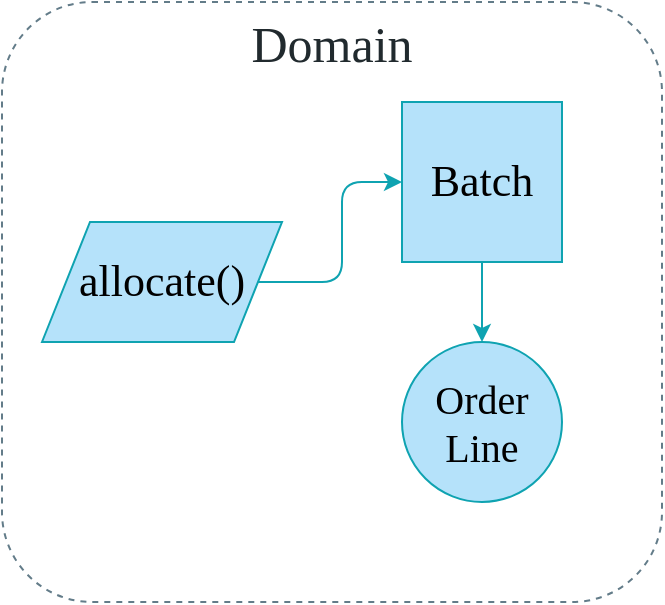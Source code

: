 <mxfile version="12.5.1" type="github" pages="7">
  <diagram id="rh1DttEXYZF73mCXou3R" name="Chapter 1">
    <mxGraphModel dx="1338" dy="753" grid="1" gridSize="10" guides="1" tooltips="1" connect="1" arrows="1" fold="1" page="1" pageScale="1" pageWidth="827" pageHeight="1169" math="0" shadow="0">
      <root>
        <mxCell id="0"/>
        <mxCell id="1" parent="0"/>
        <mxCell id="zBdPd-Kk8-VPhITQOztK-7" value="Domain" style="rounded=1;whiteSpace=wrap;html=1;fontFamily=Guardian Sans Cond Light;verticalAlign=top;fontSize=25;fontColor=#212A2E;fillColor=none;strokeColor=#637C89;dashed=1;" parent="1" vertex="1">
          <mxGeometry x="270" y="280" width="330" height="300" as="geometry"/>
        </mxCell>
        <mxCell id="zBdPd-Kk8-VPhITQOztK-16" style="edgeStyle=orthogonalEdgeStyle;orthogonalLoop=1;jettySize=auto;html=1;fontSize=14;strokeColor=#0FA3B1;fillColor=#B5E2FA;" parent="1" source="zBdPd-Kk8-VPhITQOztK-9" target="zBdPd-Kk8-VPhITQOztK-10" edge="1">
          <mxGeometry relative="1" as="geometry"/>
        </mxCell>
        <mxCell id="zBdPd-Kk8-VPhITQOztK-9" value="Batch" style="whiteSpace=wrap;html=1;aspect=fixed;fontSize=22;strokeColor=#0FA3B1;fillColor=#B5E2FA;fontFamily=Guardian Sans Cond Light;" parent="1" vertex="1">
          <mxGeometry x="470" y="330" width="80" height="80" as="geometry"/>
        </mxCell>
        <mxCell id="zBdPd-Kk8-VPhITQOztK-10" value="Order&lt;br style=&quot;font-size: 20px;&quot;&gt;Line" style="ellipse;whiteSpace=wrap;html=1;aspect=fixed;fontSize=20;strokeColor=#0FA3B1;fillColor=#B5E2FA;fontFamily=Guardian Sans Cond Light;" parent="1" vertex="1">
          <mxGeometry x="470" y="450" width="80" height="80" as="geometry"/>
        </mxCell>
        <mxCell id="zBdPd-Kk8-VPhITQOztK-15" style="edgeStyle=orthogonalEdgeStyle;rounded=1;orthogonalLoop=1;jettySize=auto;html=1;fontSize=14;strokeColor=#0FA3B1;entryX=0;entryY=0.5;entryDx=0;entryDy=0;exitX=1;exitY=0.5;exitDx=0;exitDy=0;" parent="1" source="h__-pVFvE90nBYcSnK0_-1" target="zBdPd-Kk8-VPhITQOztK-9" edge="1">
          <mxGeometry relative="1" as="geometry">
            <mxPoint x="390" y="430" as="sourcePoint"/>
          </mxGeometry>
        </mxCell>
        <mxCell id="h__-pVFvE90nBYcSnK0_-1" value="&lt;div align=&quot;center&quot;&gt;allocate()&lt;/div&gt;" style="shape=parallelogram;perimeter=parallelogramPerimeter;whiteSpace=wrap;html=1;strokeColor=#0FA3B1;fillColor=#B5E2FA;fontFamily=Guardian Sans Cond Light;fontSize=22;align=center;" parent="1" vertex="1">
          <mxGeometry x="290" y="390" width="120" height="60" as="geometry"/>
        </mxCell>
      </root>
    </mxGraphModel>
  </diagram>
  <diagram id="XXAtRvt5FJcVqYL_RqBG" name="Chapter 2">
    <mxGraphModel dx="1738" dy="753" grid="0" gridSize="10" guides="1" tooltips="1" connect="1" arrows="1" fold="1" page="0" pageScale="1" pageWidth="827" pageHeight="1169" math="0" shadow="0">
      <root>
        <mxCell id="HixLZq6YcJ24gEQS4keF-0"/>
        <mxCell id="HixLZq6YcJ24gEQS4keF-1" parent="HixLZq6YcJ24gEQS4keF-0"/>
        <mxCell id="zxIM12oG5ylgCXzGS3_e-6" value="" style="group;fontSize=27;fontFamily=Guardian Sans Cond Light;" parent="HixLZq6YcJ24gEQS4keF-1" vertex="1" connectable="0">
          <mxGeometry x="-64" y="421" width="215" height="167" as="geometry"/>
        </mxCell>
        <mxCell id="zxIM12oG5ylgCXzGS3_e-0" value="&lt;font style=&quot;font-size: 26px&quot;&gt;Domain&lt;/font&gt;" style="rounded=1;whiteSpace=wrap;html=1;fontFamily=Guardian Sans Cond Light;verticalAlign=top;fontSize=14;fontColor=#212A2E;fillColor=none;strokeColor=#637C89;" parent="zxIM12oG5ylgCXzGS3_e-6" vertex="1">
          <mxGeometry width="215" height="167" as="geometry"/>
        </mxCell>
        <mxCell id="zxIM12oG5ylgCXzGS3_e-2" value="" style="whiteSpace=wrap;html=1;aspect=fixed;fontSize=14;strokeColor=#0FA3B1;fillColor=#B5E2FA;fontFamily=Guardian Sans Cond Light;" parent="zxIM12oG5ylgCXzGS3_e-6" vertex="1">
          <mxGeometry x="130.303" y="39.553" width="32.846" height="32.846" as="geometry"/>
        </mxCell>
        <mxCell id="zxIM12oG5ylgCXzGS3_e-3" value="&lt;br&gt;" style="ellipse;whiteSpace=wrap;html=1;aspect=fixed;fontSize=14;strokeColor=#0FA3B1;fillColor=#B5E2FA;fontFamily=Guardian Sans Cond Light;" parent="zxIM12oG5ylgCXzGS3_e-6" vertex="1">
          <mxGeometry x="130.303" y="92.289" width="32.846" height="32.846" as="geometry"/>
        </mxCell>
        <mxCell id="zxIM12oG5ylgCXzGS3_e-1" style="edgeStyle=orthogonalEdgeStyle;orthogonalLoop=1;jettySize=auto;html=1;fontSize=14;strokeColor=#0FA3B1;fillColor=#B5E2FA;fontFamily=Guardian Sans Cond Light;" parent="zxIM12oG5ylgCXzGS3_e-6" source="zxIM12oG5ylgCXzGS3_e-2" target="zxIM12oG5ylgCXzGS3_e-3" edge="1">
          <mxGeometry relative="1" as="geometry"/>
        </mxCell>
        <mxCell id="zxIM12oG5ylgCXzGS3_e-4" style="edgeStyle=orthogonalEdgeStyle;rounded=1;orthogonalLoop=1;jettySize=auto;html=1;fontSize=14;strokeColor=#0FA3B1;fontFamily=Guardian Sans Cond Light;" parent="zxIM12oG5ylgCXzGS3_e-6" source="zxIM12oG5ylgCXzGS3_e-5" target="zxIM12oG5ylgCXzGS3_e-2" edge="1">
          <mxGeometry relative="1" as="geometry"/>
        </mxCell>
        <mxCell id="zxIM12oG5ylgCXzGS3_e-5" value="" style="shape=parallelogram;perimeter=parallelogramPerimeter;whiteSpace=wrap;html=1;fontFamily=Guardian Sans Cond Light;fontSize=14;fontColor=#000000;align=center;strokeColor=#0FA3B1;fillColor=#B5E2FA;" parent="zxIM12oG5ylgCXzGS3_e-6" vertex="1">
          <mxGeometry x="13.03" y="65" width="65.15" height="31" as="geometry"/>
        </mxCell>
        <mxCell id="zxIM12oG5ylgCXzGS3_e-7" value="DB" style="shape=cylinder;whiteSpace=wrap;html=1;boundedLbl=1;backgroundOutline=1;strokeColor=#0FA3B1;fillColor=#B5E2FA;fontSize=23;fontColor=#212A2E;gradientColor=none;fontFamily=Guardian Sans Cond Light;" parent="HixLZq6YcJ24gEQS4keF-1" vertex="1">
          <mxGeometry x="13.5" y="715" width="60" height="80" as="geometry"/>
        </mxCell>
        <mxCell id="zxIM12oG5ylgCXzGS3_e-9" value="&lt;div style=&quot;font-size: 19px&quot;&gt;coupled via ORM&lt;/div&gt;&lt;div style=&quot;font-size: 19px&quot;&gt;to&lt;br style=&quot;font-size: 19px&quot;&gt;&lt;/div&gt;" style="edgeStyle=orthogonalEdgeStyle;orthogonalLoop=1;jettySize=auto;html=1;strokeColor=#0FA3B1;fillColor=#B5E2FA;fontSize=19;fontColor=#212A2E;fontFamily=Guardian Sans Cond Light;" parent="HixLZq6YcJ24gEQS4keF-1" source="zxIM12oG5ylgCXzGS3_e-0" target="zxIM12oG5ylgCXzGS3_e-7" edge="1">
          <mxGeometry relative="1" as="geometry"/>
        </mxCell>
        <mxCell id="zxIM12oG5ylgCXzGS3_e-10" value="Before" style="text;html=1;strokeColor=none;fillColor=none;align=center;verticalAlign=middle;whiteSpace=wrap;rounded=0;fontFamily=Guardian Sans Cond Light;fontSize=21;fontColor=#212A2E;fontStyle=4" parent="HixLZq6YcJ24gEQS4keF-1" vertex="1">
          <mxGeometry x="-100" y="260" width="62" height="20" as="geometry"/>
        </mxCell>
        <mxCell id="zxIM12oG5ylgCXzGS3_e-11" value="" style="endArrow=none;dashed=1;html=1;strokeColor=#FFB570;fillColor=#B5E2FA;fontFamily=Guardian Sans Cond Light;fontSize=21;fontColor=#212A2E;" parent="HixLZq6YcJ24gEQS4keF-1" edge="1">
          <mxGeometry width="50" height="50" relative="1" as="geometry">
            <mxPoint x="190" y="235" as="sourcePoint"/>
            <mxPoint x="190" y="783" as="targetPoint"/>
          </mxGeometry>
        </mxCell>
        <mxCell id="1wh3EijwuCBZbh8hdQBC-0" value="After" style="text;html=1;strokeColor=none;fillColor=none;align=center;verticalAlign=middle;whiteSpace=wrap;rounded=0;fontFamily=Guardian Sans Cond Light;fontSize=21;fontColor=#212A2E;fontStyle=4" parent="HixLZq6YcJ24gEQS4keF-1" vertex="1">
          <mxGeometry x="199" y="260" width="62" height="20" as="geometry"/>
        </mxCell>
        <mxCell id="Kblh9MXQEv5VUuDUCCEW-0" value="" style="group;fontFamily=Guardian Sans Cond Light;fontSize=16;dashed=1;" parent="HixLZq6YcJ24gEQS4keF-1" vertex="1" connectable="0">
          <mxGeometry x="218" y="461.08" width="157" height="150" as="geometry"/>
        </mxCell>
        <mxCell id="zxIM12oG5ylgCXzGS3_e-33" value="" style="group;fontFamily=Guardian Sans Cond Light;" parent="Kblh9MXQEv5VUuDUCCEW-0" vertex="1" connectable="0">
          <mxGeometry width="157" height="150" as="geometry"/>
        </mxCell>
        <mxCell id="zxIM12oG5ylgCXzGS3_e-34" value="&lt;font style=&quot;font-size: 21px&quot;&gt;Domain&lt;/font&gt;" style="rounded=1;whiteSpace=wrap;html=1;fontFamily=Guardian Sans Cond Light;verticalAlign=top;fontSize=14;fontColor=#212A2E;fillColor=none;strokeColor=#637C89;" parent="zxIM12oG5ylgCXzGS3_e-33" vertex="1">
          <mxGeometry width="157" height="150" as="geometry"/>
        </mxCell>
        <mxCell id="zxIM12oG5ylgCXzGS3_e-35" value="" style="whiteSpace=wrap;html=1;aspect=fixed;fontSize=14;strokeColor=#0FA3B1;fillColor=#B5E2FA;fontFamily=Guardian Sans Cond Light;" parent="zxIM12oG5ylgCXzGS3_e-33" vertex="1">
          <mxGeometry x="95.15" y="35.53" width="27.47" height="27.47" as="geometry"/>
        </mxCell>
        <mxCell id="zxIM12oG5ylgCXzGS3_e-36" value="&lt;br&gt;" style="ellipse;whiteSpace=wrap;html=1;aspect=fixed;fontSize=14;strokeColor=#0FA3B1;fillColor=#B5E2FA;fontFamily=Guardian Sans Cond Light;" parent="zxIM12oG5ylgCXzGS3_e-33" vertex="1">
          <mxGeometry x="95.15" y="82.89" width="27.11" height="27.11" as="geometry"/>
        </mxCell>
        <mxCell id="zxIM12oG5ylgCXzGS3_e-37" style="edgeStyle=orthogonalEdgeStyle;orthogonalLoop=1;jettySize=auto;html=1;fontSize=14;strokeColor=#0FA3B1;fillColor=#B5E2FA;fontFamily=Guardian Sans Cond Light;" parent="zxIM12oG5ylgCXzGS3_e-33" source="zxIM12oG5ylgCXzGS3_e-35" target="zxIM12oG5ylgCXzGS3_e-36" edge="1">
          <mxGeometry relative="1" as="geometry"/>
        </mxCell>
        <mxCell id="zxIM12oG5ylgCXzGS3_e-38" style="edgeStyle=orthogonalEdgeStyle;rounded=1;orthogonalLoop=1;jettySize=auto;html=1;fontSize=14;strokeColor=#637C89;fontFamily=Guardian Sans Cond Light;" parent="zxIM12oG5ylgCXzGS3_e-33" source="zxIM12oG5ylgCXzGS3_e-39" target="zxIM12oG5ylgCXzGS3_e-35" edge="1">
          <mxGeometry relative="1" as="geometry"/>
        </mxCell>
        <mxCell id="zxIM12oG5ylgCXzGS3_e-39" value="" style="shape=parallelogram;perimeter=parallelogramPerimeter;whiteSpace=wrap;html=1;fontFamily=Guardian Sans Cond Light;fontSize=14;fontColor=#000000;align=center;strokeColor=#0FA3B1;fillColor=#B5E2FA;" parent="zxIM12oG5ylgCXzGS3_e-33" vertex="1">
          <mxGeometry x="16" y="58.15" width="47.58" height="24.74" as="geometry"/>
        </mxCell>
        <mxCell id="Kblh9MXQEv5VUuDUCCEW-5" style="edgeStyle=orthogonalEdgeStyle;orthogonalLoop=1;jettySize=auto;html=1;strokeColor=#0FA3B1;fillColor=#B5E2FA;fontFamily=Guardian Sans Cond Light;fontSize=12;fontColor=#212A2E;" parent="HixLZq6YcJ24gEQS4keF-1" source="Kblh9MXQEv5VUuDUCCEW-4" target="zxIM12oG5ylgCXzGS3_e-0" edge="1">
          <mxGeometry relative="1" as="geometry"/>
        </mxCell>
        <mxCell id="Kblh9MXQEv5VUuDUCCEW-4" value="Tests" style="whiteSpace=wrap;html=1;aspect=fixed;rounded=1;strokeColor=#F7A072;fillColor=#EDDEA4;gradientColor=none;fontFamily=Guardian Sans Cond Light;fontSize=20;fontColor=#212A2E;" parent="HixLZq6YcJ24gEQS4keF-1" vertex="1">
          <mxGeometry x="3.5" y="282" width="80" height="80" as="geometry"/>
        </mxCell>
        <mxCell id="Kblh9MXQEv5VUuDUCCEW-7" style="edgeStyle=orthogonalEdgeStyle;orthogonalLoop=1;jettySize=auto;html=1;entryX=0.5;entryY=0;entryDx=0;entryDy=0;strokeColor=#0FA3B1;fillColor=#B5E2FA;fontFamily=Guardian Sans Cond Light;fontSize=12;fontColor=#212A2E;" parent="HixLZq6YcJ24gEQS4keF-1" source="Kblh9MXQEv5VUuDUCCEW-6" target="zxIM12oG5ylgCXzGS3_e-50" edge="1">
          <mxGeometry relative="1" as="geometry"/>
        </mxCell>
        <mxCell id="Kblh9MXQEv5VUuDUCCEW-6" value="Tests" style="whiteSpace=wrap;html=1;aspect=fixed;rounded=1;strokeColor=#F7A072;fillColor=#EDDEA4;gradientColor=none;fontFamily=Guardian Sans Cond Light;fontSize=20;fontColor=#212A2E;" parent="HixLZq6YcJ24gEQS4keF-1" vertex="1">
          <mxGeometry x="335" y="282" width="80" height="80" as="geometry"/>
        </mxCell>
        <mxCell id="7aJNSnnAhlagL2kFDV5p-0" style="edgeStyle=orthogonalEdgeStyle;orthogonalLoop=1;jettySize=auto;html=1;entryX=1;entryY=0.5;entryDx=0;entryDy=0;strokeColor=#637C89;fillColor=#B5E2FA;fontFamily=Guardian Sans Cond Light;fontSize=12;fontColor=#212A2E;" parent="HixLZq6YcJ24gEQS4keF-1" source="zxIM12oG5ylgCXzGS3_e-51" target="zxIM12oG5ylgCXzGS3_e-34" edge="1">
          <mxGeometry relative="1" as="geometry"/>
        </mxCell>
        <mxCell id="zxIM12oG5ylgCXzGS3_e-50" value="&lt;font style=&quot;font-size: 22px;&quot; color=&quot;#212A2E&quot;&gt;Repositories&lt;/font&gt;" style="whiteSpace=wrap;html=1;strokeColor=#637C89;fillColor=none;gradientColor=none;fontFamily=Guardian Sans Cond Light;fontSize=22;fontColor=#000000;verticalAlign=top;rounded=1;" parent="HixLZq6YcJ24gEQS4keF-1" vertex="1">
          <mxGeometry x="409" y="425" width="192" height="198" as="geometry"/>
        </mxCell>
        <mxCell id="zxIM12oG5ylgCXzGS3_e-51" value="&lt;font style=&quot;font-size: 12px&quot; color=&quot;#212A2E&quot;&gt;Abstract Repository&lt;br style=&quot;font-size: 12px;&quot;&gt;&lt;/font&gt;" style="whiteSpace=wrap;html=1;strokeColor=#0FA3B1;fillColor=#B5E2FA;gradientColor=none;fontFamily=Guardian Sans Cond Light;fontSize=12;fontColor=#212A2E;verticalAlign=middle;" parent="HixLZq6YcJ24gEQS4keF-1" vertex="1">
          <mxGeometry x="435" y="491.16" width="55.18" height="89.84" as="geometry"/>
        </mxCell>
        <mxCell id="ztDzs8cEOUfy_udi08FF-7" value="&lt;div style=&quot;font-size: 19px;&quot;&gt;ORM&lt;/div&gt;" style="edgeStyle=orthogonalEdgeStyle;rounded=0;orthogonalLoop=1;jettySize=auto;html=1;exitX=0.5;exitY=1;exitDx=0;exitDy=0;fontFamily=Guardian Sans Cond Light;fontSize=19;strokeColor=#0FA3B1;" parent="HixLZq6YcJ24gEQS4keF-1" source="zxIM12oG5ylgCXzGS3_e-59" target="mdXzqfrmA79zWNFVQNSs-1" edge="1">
          <mxGeometry relative="1" as="geometry">
            <mxPoint x="548" y="727" as="targetPoint"/>
          </mxGeometry>
        </mxCell>
        <mxCell id="zxIM12oG5ylgCXzGS3_e-59" value="SQLAlchemy&lt;br style=&quot;font-size: 12px;&quot;&gt;Repository" style="whiteSpace=wrap;html=1;strokeColor=#0FA3B1;fillColor=#B5E2FA;gradientColor=none;fontFamily=Guardian Sans Cond Light;fontSize=12;fontColor=#212A2E;verticalAlign=middle;" parent="HixLZq6YcJ24gEQS4keF-1" vertex="1">
          <mxGeometry x="520" y="488.19" width="56.82" height="95.78" as="geometry"/>
        </mxCell>
        <mxCell id="S2fqLNld4azvE4QbebMJ-3" value="" style="endArrow=block;dashed=1;endFill=0;endSize=9;html=1;strokeColor=#9E9E9E;fillColor=#B5E2FA;fontFamily=Guardian Sans Cond Light;fontSize=12;fontColor=#212A2E;startSize=4;entryX=0;entryY=0.5;entryDx=0;entryDy=0;exitX=1;exitY=0.5;exitDx=0;exitDy=0;" parent="HixLZq6YcJ24gEQS4keF-1" source="zxIM12oG5ylgCXzGS3_e-51" target="zxIM12oG5ylgCXzGS3_e-59" edge="1">
          <mxGeometry width="160" relative="1" as="geometry">
            <mxPoint x="193.176" y="676.29" as="sourcePoint"/>
            <mxPoint x="324.941" y="676.29" as="targetPoint"/>
          </mxGeometry>
        </mxCell>
        <mxCell id="mdXzqfrmA79zWNFVQNSs-1" value="DB" style="shape=cylinder;whiteSpace=wrap;html=1;boundedLbl=1;backgroundOutline=1;strokeColor=#0FA3B1;fillColor=#B5E2FA;fontSize=23;fontColor=#212A2E;gradientColor=none;fontFamily=Guardian Sans Cond Light;" parent="HixLZq6YcJ24gEQS4keF-1" vertex="1">
          <mxGeometry x="516.82" y="715" width="60" height="80" as="geometry"/>
        </mxCell>
      </root>
    </mxGraphModel>
  </diagram>
  <diagram id="NHkTZTC70baef07vMxO1" name="Chapter 4">
    <mxGraphModel dx="1338" dy="753" grid="1" gridSize="10" guides="1" tooltips="1" connect="1" arrows="1" fold="1" page="0" pageScale="1" pageWidth="827" pageHeight="1169" math="0" shadow="0">
      <root>
        <mxCell id="UpYtYfSxNZCEmPBrE3a4-0"/>
        <mxCell id="UpYtYfSxNZCEmPBrE3a4-1" parent="UpYtYfSxNZCEmPBrE3a4-0"/>
        <mxCell id="zBULmSyIyNSCy7_xCDim-10" value="" style="endArrow=none;dashed=1;html=1;strokeColor=#FFB570;fillColor=#B5E2FA;fontFamily=Guardian Sans Cond Light;fontSize=21;fontColor=#212A2E;" parent="UpYtYfSxNZCEmPBrE3a4-1" edge="1">
          <mxGeometry width="50" height="50" relative="1" as="geometry">
            <mxPoint x="60" y="660" as="sourcePoint"/>
            <mxPoint x="680" y="660" as="targetPoint"/>
          </mxGeometry>
        </mxCell>
        <mxCell id="zBULmSyIyNSCy7_xCDim-19" value="After" style="text;html=1;strokeColor=none;fillColor=none;align=center;verticalAlign=middle;whiteSpace=wrap;rounded=0;fontFamily=Guardian Sans Cond Light;fontSize=21;fontColor=#212A2E;" parent="UpYtYfSxNZCEmPBrE3a4-1" vertex="1">
          <mxGeometry x="88" y="676" width="62" height="20" as="geometry"/>
        </mxCell>
        <mxCell id="3gVjvAZw2tdnKl6RDrBl-7" value="Before" style="text;html=1;strokeColor=none;fillColor=none;align=center;verticalAlign=middle;whiteSpace=wrap;rounded=0;fontFamily=Guardian Sans Cond Light;fontSize=21;fontColor=#212A2E;" parent="UpYtYfSxNZCEmPBrE3a4-1" vertex="1">
          <mxGeometry x="70" y="220" width="62" height="20" as="geometry"/>
        </mxCell>
        <mxCell id="RP_yprfczkW6Dd-ekdvI-0" value="DB" style="shape=cylinder;whiteSpace=wrap;html=1;boundedLbl=1;backgroundOutline=1;strokeColor=#0FA3B1;fillColor=#B5E2FA;fontSize=14;fontColor=#212A2E;gradientColor=none;fontFamily=Guardian Sans Cond Light;" parent="UpYtYfSxNZCEmPBrE3a4-1" vertex="1">
          <mxGeometry x="505.38" y="570" width="60" height="80" as="geometry"/>
        </mxCell>
        <mxCell id="RP_yprfczkW6Dd-ekdvI-17" style="edgeStyle=orthogonalEdgeStyle;orthogonalLoop=1;jettySize=auto;html=1;entryX=0.5;entryY=0;entryDx=0;entryDy=0;strokeColor=#000000;fillColor=#B5E2FA;fontFamily=Guardian Sans Cond Light;fontSize=12;fontColor=#212A2E;curved=1;" edge="1" parent="UpYtYfSxNZCEmPBrE3a4-1" source="RP_yprfczkW6Dd-ekdvI-19" target="RP_yprfczkW6Dd-ekdvI-2">
          <mxGeometry relative="1" as="geometry"/>
        </mxCell>
        <mxCell id="RP_yprfczkW6Dd-ekdvI-19" value="Tests" style="whiteSpace=wrap;html=1;aspect=fixed;strokeColor=#0FA3B1;fillColor=#B5E2FA;gradientColor=none;fontFamily=Guardian Sans Cond Light;fontSize=16;fontColor=#212A2E;" parent="UpYtYfSxNZCEmPBrE3a4-1" vertex="1">
          <mxGeometry x="360" y="230" width="80" height="80" as="geometry"/>
        </mxCell>
        <mxCell id="RP_yprfczkW6Dd-ekdvI-20" style="edgeStyle=orthogonalEdgeStyle;orthogonalLoop=1;jettySize=auto;html=1;strokeColor=#637C89;fillColor=#B5E2FA;fontFamily=Guardian Sans Cond Light;fontSize=12;fontColor=#212A2E;entryX=1;entryY=0.539;entryDx=0;entryDy=0;entryPerimeter=0;" parent="UpYtYfSxNZCEmPBrE3a4-1" source="RP_yprfczkW6Dd-ekdvI-3" target="-l9xA3Ztxztt4yP418-Y-0" edge="1">
          <mxGeometry relative="1" as="geometry">
            <mxPoint x="370" y="455" as="targetPoint"/>
          </mxGeometry>
        </mxCell>
        <mxCell id="RP_yprfczkW6Dd-ekdvI-21" style="edgeStyle=orthogonalEdgeStyle;orthogonalLoop=1;jettySize=auto;html=1;entryX=0.5;entryY=0;entryDx=0;entryDy=0;strokeColor=#637C89;fillColor=#B5E2FA;fontFamily=Guardian Sans Cond Light;fontSize=12;fontColor=#212A2E;" parent="UpYtYfSxNZCEmPBrE3a4-1" source="RP_yprfczkW6Dd-ekdvI-4" target="RP_yprfczkW6Dd-ekdvI-0" edge="1">
          <mxGeometry relative="1" as="geometry"/>
        </mxCell>
        <mxCell id="-l9xA3Ztxztt4yP418-Y-12" value="DB" style="shape=cylinder;whiteSpace=wrap;html=1;boundedLbl=1;backgroundOutline=1;strokeColor=#0FA3B1;fillColor=#B5E2FA;fontSize=14;fontColor=#212A2E;gradientColor=none;fontFamily=Guardian Sans Cond Light;" parent="UpYtYfSxNZCEmPBrE3a4-1" vertex="1">
          <mxGeometry x="449.46" y="1224" width="60" height="80" as="geometry"/>
        </mxCell>
        <mxCell id="-l9xA3Ztxztt4yP418-Y-16" style="edgeStyle=orthogonalEdgeStyle;orthogonalLoop=1;jettySize=auto;html=1;strokeColor=#637C89;fillColor=#B5E2FA;fontFamily=Guardian Sans Cond Light;fontSize=12;fontColor=#212A2E;" parent="UpYtYfSxNZCEmPBrE3a4-1" source="BPTnBf0R8jXtlHTzXCeU-0" target="-l9xA3Ztxztt4yP418-Y-12" edge="1">
          <mxGeometry relative="1" as="geometry"/>
        </mxCell>
        <mxCell id="-l9xA3Ztxztt4yP418-Y-40" style="edgeStyle=orthogonalEdgeStyle;orthogonalLoop=1;jettySize=auto;html=1;strokeColor=#637C89;fillColor=#B5E2FA;fontFamily=Guardian Sans Cond Light;fontSize=12;fontColor=#212A2E;entryX=0.25;entryY=0;entryDx=0;entryDy=0;" parent="UpYtYfSxNZCEmPBrE3a4-1" source="-l9xA3Ztxztt4yP418-Y-32" target="-l9xA3Ztxztt4yP418-Y-33" edge="1">
          <mxGeometry relative="1" as="geometry">
            <mxPoint x="385" y="750" as="sourcePoint"/>
            <Array as="points"/>
          </mxGeometry>
        </mxCell>
        <mxCell id="-l9xA3Ztxztt4yP418-Y-32" value="Flask" style="whiteSpace=wrap;html=1;aspect=fixed;strokeColor=#FFB570;fillColor=#EDDEA4;gradientColor=none;fontFamily=Guardian Sans Cond Light;fontSize=14;fontColor=#000000;" parent="UpYtYfSxNZCEmPBrE3a4-1" vertex="1">
          <mxGeometry x="217.0" y="741" width="80" height="80" as="geometry"/>
        </mxCell>
        <mxCell id="-l9xA3Ztxztt4yP418-Y-41" value="" style="edgeStyle=orthogonalEdgeStyle;orthogonalLoop=1;jettySize=auto;html=1;strokeColor=#637C89;fillColor=#B5E2FA;fontFamily=Guardian Sans Cond Light;fontSize=12;fontColor=#212A2E;exitX=0.5;exitY=1;exitDx=0;exitDy=0;" parent="UpYtYfSxNZCEmPBrE3a4-1" source="-l9xA3Ztxztt4yP418-Y-34" edge="1">
          <mxGeometry relative="1" as="geometry">
            <mxPoint x="423" y="910" as="targetPoint"/>
            <Array as="points">
              <mxPoint x="424" y="900"/>
              <mxPoint x="423" y="900"/>
            </Array>
            <mxPoint x="423" y="890" as="sourcePoint"/>
          </mxGeometry>
        </mxCell>
        <mxCell id="-l9xA3Ztxztt4yP418-Y-61" value="instantiates" style="edgeStyle=orthogonalEdgeStyle;orthogonalLoop=1;jettySize=auto;html=1;strokeColor=#F7A072;fillColor=#f5f5f5;fontFamily=Guardian Sans Cond Light;fontSize=12;fontColor=#212A2E;exitX=1;exitY=0.5;exitDx=0;exitDy=0;" parent="UpYtYfSxNZCEmPBrE3a4-1" source="-l9xA3Ztxztt4yP418-Y-34" edge="1" target="-l9xA3Ztxztt4yP418-Y-21">
          <mxGeometry relative="1" as="geometry">
            <mxPoint x="580" y="1099" as="targetPoint"/>
            <Array as="points">
              <mxPoint x="580" y="840"/>
              <mxPoint x="580" y="1081"/>
            </Array>
          </mxGeometry>
        </mxCell>
        <mxCell id="-l9xA3Ztxztt4yP418-Y-34" value="Tests" style="whiteSpace=wrap;html=1;aspect=fixed;strokeColor=#0FA3B1;fillColor=#B5E2FA;gradientColor=none;fontFamily=Guardian Sans Cond Light;fontSize=14;fontColor=#212A2E;" parent="UpYtYfSxNZCEmPBrE3a4-1" vertex="1">
          <mxGeometry x="381.71" y="800" width="80" height="80" as="geometry"/>
        </mxCell>
        <mxCell id="-l9xA3Ztxztt4yP418-Y-56" value="" style="edgeStyle=orthogonalEdgeStyle;orthogonalLoop=1;jettySize=auto;html=1;strokeColor=#637C89;fillColor=#B5E2FA;fontFamily=Guardian Sans Cond Light;fontSize=12;fontColor=#212A2E;" parent="UpYtYfSxNZCEmPBrE3a4-1" source="-l9xA3Ztxztt4yP418-Y-19" target="-l9xA3Ztxztt4yP418-Y-26" edge="1">
          <mxGeometry relative="1" as="geometry"/>
        </mxCell>
        <mxCell id="RP_yprfczkW6Dd-ekdvI-2" value="&lt;font style=&quot;font-size: 17px;&quot; color=&quot;#212A2E&quot;&gt;Repositories&lt;/font&gt;" style="whiteSpace=wrap;html=1;strokeColor=#637C89;fillColor=none;gradientColor=none;fontFamily=Guardian Sans Cond Light;fontSize=17;fontColor=#000000;verticalAlign=top;rounded=1;dashed=1;" parent="UpYtYfSxNZCEmPBrE3a4-1" vertex="1">
          <mxGeometry x="410" y="356.44" width="174" height="190" as="geometry"/>
        </mxCell>
        <mxCell id="RP_yprfczkW6Dd-ekdvI-3" value="Abstract" style="whiteSpace=wrap;html=1;strokeColor=#0FA3B1;fillColor=#B5E2FA;gradientColor=none;fontFamily=Guardian Sans Cond Light;fontSize=12;fontColor=#212A2E;verticalAlign=top;" parent="UpYtYfSxNZCEmPBrE3a4-1" vertex="1">
          <mxGeometry x="428.28" y="415.259" width="50.45" height="72.366" as="geometry"/>
        </mxCell>
        <mxCell id="RP_yprfczkW6Dd-ekdvI-4" value="SQLA" style="whiteSpace=wrap;html=1;strokeColor=#0FA3B1;fillColor=#B5E2FA;gradientColor=none;fontFamily=Guardian Sans Cond Light;fontSize=12;fontColor=#212A2E;verticalAlign=top;" parent="UpYtYfSxNZCEmPBrE3a4-1" vertex="1">
          <mxGeometry x="505.0" y="415.259" width="50.45" height="72.366" as="geometry"/>
        </mxCell>
        <mxCell id="P7rxEh7kdZ8RUp2azC3J-1" value="" style="endArrow=block;dashed=1;endFill=0;endSize=6;html=1;strokeColor=#9E9E9E;fillColor=#B5E2FA;fontFamily=Guardian Sans Cond Light;fontSize=12;fontColor=#212A2E;entryX=0;entryY=0.5;entryDx=0;entryDy=0;exitX=1;exitY=0.5;exitDx=0;exitDy=0;" parent="UpYtYfSxNZCEmPBrE3a4-1" source="RP_yprfczkW6Dd-ekdvI-3" target="RP_yprfczkW6Dd-ekdvI-4" edge="1">
          <mxGeometry width="160" relative="1" as="geometry">
            <mxPoint x="370" y="1264.375" as="sourcePoint"/>
            <mxPoint x="530" y="1264.375" as="targetPoint"/>
          </mxGeometry>
        </mxCell>
        <mxCell id="-l9xA3Ztxztt4yP418-Y-19" value="&lt;font style=&quot;font-size: 14px&quot; color=&quot;#212A2E&quot;&gt;Repositories&lt;/font&gt;" style="whiteSpace=wrap;html=1;strokeColor=#637C89;fillColor=none;gradientColor=none;fontFamily=Guardian Sans Cond Light;fontSize=12;fontColor=#000000;verticalAlign=top;rounded=1;dashed=1;" parent="UpYtYfSxNZCEmPBrE3a4-1" vertex="1">
          <mxGeometry x="330" y="1024" width="220" height="170" as="geometry"/>
        </mxCell>
        <mxCell id="-l9xA3Ztxztt4yP418-Y-20" value="&lt;div&gt;Abstract&lt;/div&gt;&lt;div&gt;Repository&lt;br&gt;&lt;/div&gt;" style="whiteSpace=wrap;html=1;strokeColor=#0FA3B1;fillColor=#B5E2FA;gradientColor=none;fontFamily=Guardian Sans Cond Light;fontSize=12;fontColor=#212A2E;verticalAlign=top;" parent="UpYtYfSxNZCEmPBrE3a4-1" vertex="1">
          <mxGeometry x="344" y="1057.27" width="52.19" height="102.73" as="geometry"/>
        </mxCell>
        <mxCell id="-l9xA3Ztxztt4yP418-Y-21" value="&lt;div&gt;FakeRepository&lt;/div&gt;&lt;div&gt;(in-memory)&lt;br&gt;&lt;/div&gt;" style="whiteSpace=wrap;html=1;strokeColor=#0FA3B1;fillColor=#B5E2FA;gradientColor=none;fontFamily=Guardian Sans Cond Light;fontSize=12;fontColor=#212A2E;verticalAlign=middle;" parent="UpYtYfSxNZCEmPBrE3a4-1" vertex="1">
          <mxGeometry x="424.91" y="1056.85" width="109.09" height="48.72" as="geometry"/>
        </mxCell>
        <mxCell id="P7rxEh7kdZ8RUp2azC3J-2" value="" style="endArrow=block;dashed=1;endFill=0;endSize=6;html=1;strokeColor=#9E9E9E;fillColor=#B5E2FA;fontFamily=Guardian Sans Cond Light;fontSize=12;fontColor=#212A2E;" parent="UpYtYfSxNZCEmPBrE3a4-1" source="BPTnBf0R8jXtlHTzXCeU-0" target="-l9xA3Ztxztt4yP418-Y-20" edge="1">
          <mxGeometry width="160" relative="1" as="geometry">
            <mxPoint x="-79.77" y="1226.57" as="sourcePoint"/>
            <mxPoint x="156.295" y="1226.57" as="targetPoint"/>
          </mxGeometry>
        </mxCell>
        <mxCell id="BPTnBf0R8jXtlHTzXCeU-0" value="&lt;div&gt;SQLAlchemyRepository&lt;br&gt;&lt;/div&gt;" style="whiteSpace=wrap;html=1;strokeColor=#0FA3B1;fillColor=#B5E2FA;gradientColor=none;fontFamily=Guardian Sans Cond Light;fontSize=12;fontColor=#212A2E;verticalAlign=middle;" vertex="1" parent="UpYtYfSxNZCEmPBrE3a4-1">
          <mxGeometry x="424.45" y="1115.57" width="109.09" height="45.58" as="geometry"/>
        </mxCell>
        <mxCell id="BPTnBf0R8jXtlHTzXCeU-1" value="" style="endArrow=block;dashed=1;endFill=0;endSize=6;html=1;strokeColor=#9E9E9E;fillColor=#B5E2FA;fontFamily=Guardian Sans Cond Light;fontSize=12;fontColor=#212A2E;" edge="1" parent="UpYtYfSxNZCEmPBrE3a4-1" source="-l9xA3Ztxztt4yP418-Y-21" target="-l9xA3Ztxztt4yP418-Y-20">
          <mxGeometry width="160" relative="1" as="geometry">
            <mxPoint x="434.91" y="1148.36" as="sourcePoint"/>
            <mxPoint x="406.19" y="1127.847" as="targetPoint"/>
          </mxGeometry>
        </mxCell>
        <mxCell id="BPTnBf0R8jXtlHTzXCeU-2" value="instantiates" style="edgeStyle=orthogonalEdgeStyle;orthogonalLoop=1;jettySize=auto;html=1;strokeColor=#F7A072;fillColor=#f5f5f5;fontFamily=Guardian Sans Cond Light;fontSize=12;fontColor=#212A2E;exitX=1;exitY=0.5;exitDx=0;exitDy=0;" edge="1" parent="UpYtYfSxNZCEmPBrE3a4-1" source="-l9xA3Ztxztt4yP418-Y-32" target="BPTnBf0R8jXtlHTzXCeU-0">
          <mxGeometry relative="1" as="geometry">
            <mxPoint x="544" y="1091" as="targetPoint"/>
            <Array as="points">
              <mxPoint x="297" y="763"/>
              <mxPoint x="610" y="763"/>
              <mxPoint x="610" y="1138"/>
            </Array>
            <mxPoint x="438.73" y="813.759" as="sourcePoint"/>
          </mxGeometry>
        </mxCell>
        <mxCell id="-l9xA3Ztxztt4yP418-Y-26" value="Domain" style="rounded=1;whiteSpace=wrap;html=1;fontFamily=Guardian Sans Cond Light;verticalAlign=top;fontSize=14;fontColor=#212A2E;fillColor=none;strokeColor=#637C89;dashed=1;" parent="UpYtYfSxNZCEmPBrE3a4-1" vertex="1">
          <mxGeometry x="160.003" y="1047.751" width="130" height="122.5" as="geometry"/>
        </mxCell>
        <mxCell id="-l9xA3Ztxztt4yP418-Y-28" value="" style="whiteSpace=wrap;html=1;aspect=fixed;fontSize=14;strokeColor=#0FA3B1;fillColor=#B5E2FA;fontFamily=Guardian Sans Cond Light;" parent="UpYtYfSxNZCEmPBrE3a4-1" vertex="1">
          <mxGeometry x="235.75" y="1075.57" width="30" height="30" as="geometry"/>
        </mxCell>
        <mxCell id="-l9xA3Ztxztt4yP418-Y-29" value="" style="ellipse;whiteSpace=wrap;html=1;aspect=fixed;fontSize=14;strokeColor=#0FA3B1;fillColor=#B5E2FA;fontFamily=Guardian Sans Cond Light;" parent="UpYtYfSxNZCEmPBrE3a4-1" vertex="1">
          <mxGeometry x="240" y="1128.5" width="21.5" height="21.5" as="geometry"/>
        </mxCell>
        <mxCell id="BPTnBf0R8jXtlHTzXCeU-3" value="" style="shape=parallelogram;perimeter=parallelogramPerimeter;whiteSpace=wrap;html=1;fontFamily=Guardian Sans Cond Light;fontSize=14;fontColor=#000000;align=center;strokeColor=#0FA3B1;fillColor=#B5E2FA;" vertex="1" parent="UpYtYfSxNZCEmPBrE3a4-1">
          <mxGeometry x="170" y="1103.21" width="50" height="25.29" as="geometry"/>
        </mxCell>
        <mxCell id="BPTnBf0R8jXtlHTzXCeU-5" value="" style="endArrow=classic;html=1;fontSize=12;strokeColor=#637C89;" edge="1" parent="UpYtYfSxNZCEmPBrE3a4-1" source="-l9xA3Ztxztt4yP418-Y-33" target="-l9xA3Ztxztt4yP418-Y-19">
          <mxGeometry width="50" height="50" relative="1" as="geometry">
            <mxPoint x="60" y="1380" as="sourcePoint"/>
            <mxPoint x="110" y="1330" as="targetPoint"/>
          </mxGeometry>
        </mxCell>
        <mxCell id="BPTnBf0R8jXtlHTzXCeU-7" value="" style="endArrow=classic;html=1;fontSize=12;strokeColor=#637C89;entryX=0.5;entryY=0;entryDx=0;entryDy=0;" edge="1" parent="UpYtYfSxNZCEmPBrE3a4-1" source="-l9xA3Ztxztt4yP418-Y-33" target="-l9xA3Ztxztt4yP418-Y-26">
          <mxGeometry width="50" height="50" relative="1" as="geometry">
            <mxPoint x="380.714" y="1006.21" as="sourcePoint"/>
            <mxPoint x="397.785" y="1034" as="targetPoint"/>
          </mxGeometry>
        </mxCell>
        <mxCell id="xmOH2GoKYB7-bArCDs3--0" value="" style="group" vertex="1" connectable="0" parent="UpYtYfSxNZCEmPBrE3a4-1">
          <mxGeometry x="160" y="356.44" width="200" height="190" as="geometry"/>
        </mxCell>
        <mxCell id="-l9xA3Ztxztt4yP418-Y-0" value="Domain" style="rounded=1;whiteSpace=wrap;html=1;fontFamily=Guardian Sans Cond Light;verticalAlign=top;fontSize=14;fontColor=#212A2E;fillColor=none;strokeColor=#637C89;dashed=1;" parent="xmOH2GoKYB7-bArCDs3--0" vertex="1">
          <mxGeometry width="200" height="190" as="geometry"/>
        </mxCell>
        <mxCell id="-l9xA3Ztxztt4yP418-Y-2" value="Batch" style="whiteSpace=wrap;html=1;aspect=fixed;fontSize=14;strokeColor=#0FA3B1;fillColor=#B5E2FA;fontFamily=Guardian Sans Cond Light;" parent="xmOH2GoKYB7-bArCDs3--0" vertex="1">
          <mxGeometry x="121.212" y="30.645" width="48.485" height="48.485" as="geometry"/>
        </mxCell>
        <mxCell id="-l9xA3Ztxztt4yP418-Y-3" value="Order&lt;br&gt;Line" style="ellipse;whiteSpace=wrap;html=1;aspect=fixed;fontSize=14;strokeColor=#0FA3B1;fillColor=#B5E2FA;fontFamily=Guardian Sans Cond Light;" parent="xmOH2GoKYB7-bArCDs3--0" vertex="1">
          <mxGeometry x="121.212" y="104.194" width="48.485" height="48.485" as="geometry"/>
        </mxCell>
        <mxCell id="-l9xA3Ztxztt4yP418-Y-1" style="edgeStyle=orthogonalEdgeStyle;orthogonalLoop=1;jettySize=auto;html=1;fontSize=14;strokeColor=#0FA3B1;fillColor=#B5E2FA;fontFamily=Guardian Sans Cond Light;" parent="xmOH2GoKYB7-bArCDs3--0" source="-l9xA3Ztxztt4yP418-Y-2" target="-l9xA3Ztxztt4yP418-Y-3" edge="1">
          <mxGeometry relative="1" as="geometry"/>
        </mxCell>
        <mxCell id="-l9xA3Ztxztt4yP418-Y-4" style="edgeStyle=orthogonalEdgeStyle;rounded=1;orthogonalLoop=1;jettySize=auto;html=1;fontSize=14;strokeColor=#637C89;fontFamily=Guardian Sans Cond Light;" parent="xmOH2GoKYB7-bArCDs3--0" source="-l9xA3Ztxztt4yP418-Y-5" target="-l9xA3Ztxztt4yP418-Y-2" edge="1">
          <mxGeometry relative="1" as="geometry">
            <Array as="points">
              <mxPoint x="110" y="89"/>
              <mxPoint x="110" y="55"/>
            </Array>
          </mxGeometry>
        </mxCell>
        <mxCell id="-l9xA3Ztxztt4yP418-Y-5" value="&lt;div style=&quot;font-size: 12px&quot;&gt;allocate()&lt;/div&gt;" style="shape=parallelogram;perimeter=parallelogramPerimeter;whiteSpace=wrap;html=1;fontFamily=Guardian Sans Cond Light;fontSize=12;fontColor=#000000;align=center;strokeColor=#0FA3B1;fillColor=#B5E2FA;" parent="xmOH2GoKYB7-bArCDs3--0" vertex="1">
          <mxGeometry x="5.455" y="61.289" width="96.97" height="42.903" as="geometry"/>
        </mxCell>
        <mxCell id="BPTnBf0R8jXtlHTzXCeU-9" value="" style="group" vertex="1" connectable="0" parent="xmOH2GoKYB7-bArCDs3--0">
          <mxGeometry x="84.848" y="36.431" width="115.152" height="116.452" as="geometry"/>
        </mxCell>
        <mxCell id="-l9xA3Ztxztt4yP418-Y-33" value="Services" style="rounded=1;whiteSpace=wrap;html=1;fontFamily=Guardian Sans Cond Light;verticalAlign=top;fontSize=14;fontColor=#212A2E;fillColor=none;strokeColor=#637C89;fontStyle=4;dashed=1;" parent="UpYtYfSxNZCEmPBrE3a4-1" vertex="1">
          <mxGeometry x="160" y="910" width="390" height="80" as="geometry"/>
        </mxCell>
        <mxCell id="-l9xA3Ztxztt4yP418-Y-31" value="allocate()" style="shape=parallelogram;perimeter=parallelogramPerimeter;whiteSpace=wrap;html=1;fontFamily=Guardian Sans Cond Light;fontSize=14;fontColor=#000000;align=center;strokeColor=#FFB570;fillColor=#EDDEA4;" parent="UpYtYfSxNZCEmPBrE3a4-1" vertex="1">
          <mxGeometry x="194.737" y="933.544" width="98.684" height="39.122" as="geometry"/>
        </mxCell>
        <mxCell id="-l9xA3Ztxztt4yP418-Y-35" value="add_batch()" style="shape=parallelogram;perimeter=parallelogramPerimeter;whiteSpace=wrap;html=1;fontFamily=Guardian Sans Cond Light;fontSize=14;fontColor=#000000;align=center;strokeColor=#FFB570;fillColor=#EDDEA4;" parent="UpYtYfSxNZCEmPBrE3a4-1" vertex="1">
          <mxGeometry x="372.368" y="933.535" width="98.684" height="39.131" as="geometry"/>
        </mxCell>
      </root>
    </mxGraphModel>
  </diagram>
  <diagram id="0DepL2HTkV7kYQrWfHRk" name="Chapter 5">
    &#xa;    
    <mxGraphModel dx="1338" dy="753" grid="0" gridSize="10" guides="1" tooltips="1" connect="1" arrows="1" fold="1" page="1" pageScale="1" pageWidth="827" pageHeight="1169" math="0" shadow="0">
      &#xa;      
      <root>
        &#xa;        
        <mxCell id="nUsFlo1nsm9BVYnmvNo7-0"/>
        &#xa;        
        <mxCell id="nUsFlo1nsm9BVYnmvNo7-1" parent="nUsFlo1nsm9BVYnmvNo7-0"/>
        &#xa;        
        <mxCell id="YE9zQyIwGR_3Ixt6eneR-1" value="Before" style="text;html=1;strokeColor=none;fillColor=none;align=center;verticalAlign=middle;whiteSpace=wrap;rounded=0;fontFamily=Guardian Sans;fontSize=21;fontColor=#212A2E;" parent="nUsFlo1nsm9BVYnmvNo7-1" vertex="1">
          &#xa;          
          <mxGeometry x="88" y="59" width="62" height="20" as="geometry"/>
          &#xa;        
        </mxCell>
        &#xa;        
        <mxCell id="YE9zQyIwGR_3Ixt6eneR-2" value="DB" style="shape=cylinder;whiteSpace=wrap;html=1;boundedLbl=1;backgroundOutline=1;strokeColor=#0FA3B1;fillColor=#B5E2FA;fontSize=14;fontColor=#212A2E;gradientColor=none;fontFamily=Guardian Sans;" parent="nUsFlo1nsm9BVYnmvNo7-1" vertex="1">
          &#xa;          
          <mxGeometry x="528" y="400.5" width="60" height="80" as="geometry"/>
          &#xa;        
        </mxCell>
        &#xa;        
        <mxCell id="YE9zQyIwGR_3Ixt6eneR-3" style="edgeStyle=orthogonalEdgeStyle;orthogonalLoop=1;jettySize=auto;html=1;entryX=0;entryY=0.5;entryDx=0;entryDy=0;strokeColor=#637C89;fillColor=#B5E2FA;fontFamily=Guardian Sans;fontSize=12;fontColor=#212A2E;" parent="nUsFlo1nsm9BVYnmvNo7-1" source="YE9zQyIwGR_3Ixt6eneR-8" target="YE9zQyIwGR_3Ixt6eneR-2" edge="1">
          &#xa;          
          <mxGeometry relative="1" as="geometry"/>
          &#xa;        
        </mxCell>
        &#xa;        
        <mxCell id="YE9zQyIwGR_3Ixt6eneR-4" value="" style="group" parent="nUsFlo1nsm9BVYnmvNo7-1" vertex="1" connectable="0">
          &#xa;          
          <mxGeometry x="320" y="399" width="122" height="100" as="geometry"/>
          &#xa;        
        </mxCell>
        &#xa;        
        <mxCell id="YE9zQyIwGR_3Ixt6eneR-5" value="" style="group" parent="YE9zQyIwGR_3Ixt6eneR-4" vertex="1" connectable="0">
          &#xa;          
          <mxGeometry width="122" height="100" as="geometry"/>
          &#xa;        
        </mxCell>
        &#xa;        
        <mxCell id="YE9zQyIwGR_3Ixt6eneR-6" value="&lt;font style=&quot;font-size: 14px&quot; face=&quot;Guardian Sans&quot; color=&quot;#212A2E&quot;&gt;Repositories&lt;/font&gt;" style="whiteSpace=wrap;html=1;strokeColor=#637C89;fillColor=none;gradientColor=none;fontFamily=Helvetica;fontSize=12;fontColor=#000000;verticalAlign=top;rounded=1;" parent="YE9zQyIwGR_3Ixt6eneR-5" vertex="1">
          &#xa;          
          <mxGeometry width="122" height="100" as="geometry"/>
          &#xa;        
        </mxCell>
        &#xa;        
        <mxCell id="YE9zQyIwGR_3Ixt6eneR-7" value="" style="whiteSpace=wrap;html=1;strokeColor=#0FA3B1;fillColor=#B5E2FA;gradientColor=none;fontFamily=Guardian Sans;fontSize=12;fontColor=#212A2E;verticalAlign=middle;" parent="YE9zQyIwGR_3Ixt6eneR-5" vertex="1">
          &#xa;          
          <mxGeometry x="12.815" y="30.662" width="35.37" height="22.059" as="geometry"/>
          &#xa;        
        </mxCell>
        &#xa;        
        <mxCell id="YE9zQyIwGR_3Ixt6eneR-8" value="" style="whiteSpace=wrap;html=1;strokeColor=#0FA3B1;fillColor=#B5E2FA;gradientColor=none;fontFamily=Guardian Sans;fontSize=12;fontColor=#212A2E;verticalAlign=middle;" parent="YE9zQyIwGR_3Ixt6eneR-5" vertex="1">
          &#xa;          
          <mxGeometry x="70.227" y="30.412" width="35.37" height="22.059" as="geometry"/>
          &#xa;        
        </mxCell>
        &#xa;        
        <mxCell id="25ZbK3lhOWnCQbdW3MLe-0" value="" style="endArrow=block;dashed=1;endFill=0;endSize=6;html=1;strokeColor=#9E9E9E;fillColor=#B5E2FA;fontFamily=Guardian Sans;fontSize=12;fontColor=#212A2E;entryX=0;entryY=0.5;entryDx=0;entryDy=0;exitX=1;exitY=0.5;exitDx=0;exitDy=0;" parent="YE9zQyIwGR_3Ixt6eneR-5" source="YE9zQyIwGR_3Ixt6eneR-7" target="YE9zQyIwGR_3Ixt6eneR-8" edge="1">
          &#xa;          
          <mxGeometry width="160" relative="1" as="geometry">
            &#xa;            
            <mxPoint x="29" y="1019" as="sourcePoint"/>
            &#xa;            
            <mxPoint x="189" y="1019" as="targetPoint"/>
            &#xa;          
          </mxGeometry>
          &#xa;        
        </mxCell>
        &#xa;        
        <mxCell id="EUVxdipMBSMducAUXO0g-30" style="edgeStyle=orthogonalEdgeStyle;orthogonalLoop=1;jettySize=auto;html=1;strokeColor=#9E9E9E;fillColor=#B5E2FA;fontFamily=Guardian Sans;fontSize=12;fontColor=#212A2E;" parent="nUsFlo1nsm9BVYnmvNo7-1" source="YE9zQyIwGR_3Ixt6eneR-17" edge="1">
          &#xa;          
          <mxGeometry relative="1" as="geometry">
            &#xa;            
            <mxPoint x="381" y="235" as="targetPoint"/>
            &#xa;          
          </mxGeometry>
          &#xa;        
        </mxCell>
        &#xa;        
        <mxCell id="JyHs-vXUNRnrWWTikXPe-7" value="Drives" style="text;html=1;align=center;verticalAlign=middle;resizable=0;points=[];labelBackgroundColor=#ffffff;fontSize=12;fontFamily=Guardian Sans;fontColor=#212A2E;" parent="EUVxdipMBSMducAUXO0g-30" vertex="1" connectable="0">
          &#xa;          
          <mxGeometry x="0.031" relative="1" as="geometry">
            &#xa;            
            <mxPoint as="offset"/>
            &#xa;          
          </mxGeometry>
          &#xa;        
        </mxCell>
        &#xa;        
        <mxCell id="JyHs-vXUNRnrWWTikXPe-5" style="edgeStyle=orthogonalEdgeStyle;orthogonalLoop=1;jettySize=auto;html=1;strokeColor=#9E9E9E;fillColor=#B5E2FA;fontFamily=Guardian Sans;fontSize=12;fontColor=#212A2E;" parent="nUsFlo1nsm9BVYnmvNo7-1" source="YE9zQyIwGR_3Ixt6eneR-17" target="YE9zQyIwGR_3Ixt6eneR-6" edge="1">
          &#xa;          
          <mxGeometry relative="1" as="geometry">
            &#xa;            
            <mxPoint x="313" y="449" as="targetPoint"/>
            &#xa;            
            <Array as="points">
              &#xa;              
              <mxPoint x="216" y="152"/>
              &#xa;              
              <mxPoint x="216" y="459"/>
              &#xa;            
            </Array>
            &#xa;          
          </mxGeometry>
          &#xa;        
        </mxCell>
        &#xa;        
        <mxCell id="JyHs-vXUNRnrWWTikXPe-6" value="Instantiates" style="text;html=1;align=center;verticalAlign=middle;resizable=0;points=[];labelBackgroundColor=#ffffff;fontSize=12;fontFamily=Guardian Sans;fontColor=#212A2E;" parent="JyHs-vXUNRnrWWTikXPe-5" vertex="1" connectable="0">
          &#xa;          
          <mxGeometry x="-0.702" relative="1" as="geometry">
            &#xa;            
            <mxPoint x="-48.59" y="47.29" as="offset"/>
            &#xa;          
          </mxGeometry>
          &#xa;        
        </mxCell>
        &#xa;        
        <mxCell id="YE9zQyIwGR_3Ixt6eneR-17" value="Flask" style="whiteSpace=wrap;html=1;aspect=fixed;strokeColor=#0FA3B1;fillColor=#B5E2FA;gradientColor=none;fontFamily=Guardian Sans;fontSize=14;fontColor=#212A2E;" parent="nUsFlo1nsm9BVYnmvNo7-1" vertex="1">
          &#xa;          
          <mxGeometry x="341" y="111" width="80" height="80" as="geometry"/>
          &#xa;        
        </mxCell>
        &#xa;        
        <mxCell id="YE9zQyIwGR_3Ixt6eneR-23" value="" style="group;fontStyle=4" parent="nUsFlo1nsm9BVYnmvNo7-1" vertex="1" connectable="0">
          &#xa;          
          <mxGeometry x="237" y="240" width="240" height="87" as="geometry"/>
          &#xa;        
        </mxCell>
        &#xa;        
        <mxCell id="YE9zQyIwGR_3Ixt6eneR-24" value="Services" style="rounded=1;whiteSpace=wrap;html=1;fontFamily=Guardian Sans;verticalAlign=top;fontSize=14;fontColor=#212A2E;fillColor=none;strokeColor=#637C89;fontStyle=4" parent="YE9zQyIwGR_3Ixt6eneR-23" vertex="1">
          &#xa;          
          <mxGeometry x="28.235" y="6.158" width="232.941" height="87" as="geometry"/>
          &#xa;        
        </mxCell>
        &#xa;        
        <mxCell id="YE9zQyIwGR_3Ixt6eneR-25" value="" style="whiteSpace=wrap;html=1;shape=mxgraph.basic.octagon2;align=center;verticalAlign=middle;dx=15;fontSize=14;fillColor=#B5E2FA;strokeColor=#0FA3B1;fontFamily=Guardian Sans;fontColor=#212A2E;gradientColor=none;" parent="YE9zQyIwGR_3Ixt6eneR-23" vertex="1">
          &#xa;          
          <mxGeometry x="42.353" y="18.867" width="70.588" height="61.575" as="geometry"/>
          &#xa;        
        </mxCell>
        &#xa;        
        <mxCell id="YE9zQyIwGR_3Ixt6eneR-26" value="" style="whiteSpace=wrap;html=1;shape=mxgraph.basic.octagon2;align=center;verticalAlign=middle;dx=15;fontSize=14;fillColor=#B5E2FA;strokeColor=#0FA3B1;fontFamily=Guardian Sans;fontColor=#212A2E;gradientColor=none;" parent="YE9zQyIwGR_3Ixt6eneR-23" vertex="1">
          &#xa;          
          <mxGeometry x="169.412" y="18.873" width="70.588" height="61.575" as="geometry"/>
          &#xa;        
        </mxCell>
        &#xa;        
        <mxCell id="YE9zQyIwGR_3Ixt6eneR-27" value="" style="group" parent="nUsFlo1nsm9BVYnmvNo7-1" vertex="1" connectable="0">
          &#xa;          
          <mxGeometry x="342" y="519.5" width="100" height="113" as="geometry"/>
          &#xa;        
        </mxCell>
        &#xa;        
        <mxCell id="YE9zQyIwGR_3Ixt6eneR-28" value="Domain" style="rounded=1;whiteSpace=wrap;html=1;fontFamily=Guardian Sans;verticalAlign=top;fontSize=14;fontColor=#212A2E;fillColor=none;strokeColor=#637C89;" parent="YE9zQyIwGR_3Ixt6eneR-27" vertex="1">
          &#xa;          
          <mxGeometry x="-10.667" y="3.497" width="100" height="113" as="geometry"/>
          &#xa;        
        </mxCell>
        &#xa;        
        <mxCell id="YE9zQyIwGR_3Ixt6eneR-29" value="" style="whiteSpace=wrap;html=1;aspect=fixed;fontSize=14;strokeColor=#0FA3B1;fillColor=#B5E2FA;" parent="YE9zQyIwGR_3Ixt6eneR-27" vertex="1">
          &#xa;          
          <mxGeometry x="30.238" y="34.813" width="18.188" height="18.188" as="geometry"/>
          &#xa;        
        </mxCell>
        &#xa;        
        <mxCell id="YE9zQyIwGR_3Ixt6eneR-30" value="" style="ellipse;whiteSpace=wrap;html=1;aspect=fixed;fontSize=14;strokeColor=#0FA3B1;fillColor=#B5E2FA;" parent="YE9zQyIwGR_3Ixt6eneR-27" vertex="1">
          &#xa;          
          <mxGeometry x="30.238" y="71.571" width="18.188" height="18.188" as="geometry"/>
          &#xa;        
        </mxCell>
        &#xa;        
        <mxCell id="YE9zQyIwGR_3Ixt6eneR-31" value="" style="edgeStyle=orthogonalEdgeStyle;orthogonalLoop=1;jettySize=auto;html=1;strokeColor=#637C89;fillColor=#B5E2FA;fontFamily=Guardian Sans;fontSize=12;fontColor=#212A2E;" parent="nUsFlo1nsm9BVYnmvNo7-1" source="YE9zQyIwGR_3Ixt6eneR-24" target="YE9zQyIwGR_3Ixt6eneR-6" edge="1">
          &#xa;          
          <mxGeometry relative="1" as="geometry"/>
          &#xa;        
        </mxCell>
        &#xa;        
        <mxCell id="JyHs-vXUNRnrWWTikXPe-9" value="Uses" style="text;html=1;align=center;verticalAlign=middle;resizable=0;points=[];labelBackgroundColor=#ffffff;fontSize=12;fontFamily=Guardian Sans;fontColor=#212A2E;" parent="YE9zQyIwGR_3Ixt6eneR-31" vertex="1" connectable="0">
          &#xa;          
          <mxGeometry x="-0.047" relative="1" as="geometry">
            &#xa;            
            <mxPoint as="offset"/>
            &#xa;          
          </mxGeometry>
          &#xa;        
        </mxCell>
        &#xa;        
        <mxCell id="YE9zQyIwGR_3Ixt6eneR-32" value="" style="edgeStyle=orthogonalEdgeStyle;orthogonalLoop=1;jettySize=auto;html=1;strokeColor=#637C89;fillColor=#B5E2FA;fontFamily=Guardian Sans;fontSize=12;fontColor=#212A2E;" parent="nUsFlo1nsm9BVYnmvNo7-1" source="YE9zQyIwGR_3Ixt6eneR-6" target="YE9zQyIwGR_3Ixt6eneR-28" edge="1">
          &#xa;          
          <mxGeometry relative="1" as="geometry"/>
          &#xa;        
        </mxCell>
        &#xa;        
        <mxCell id="YE9zQyIwGR_3Ixt6eneR-33" value="After" style="text;html=1;strokeColor=none;fillColor=none;align=center;verticalAlign=middle;whiteSpace=wrap;rounded=0;fontFamily=Guardian Sans;fontSize=21;fontColor=#212A2E;" parent="nUsFlo1nsm9BVYnmvNo7-1" vertex="1">
          &#xa;          
          <mxGeometry x="113.71" y="764" width="62" height="20" as="geometry"/>
          &#xa;        
        </mxCell>
        &#xa;        
        <mxCell id="EUVxdipMBSMducAUXO0g-33" style="edgeStyle=orthogonalEdgeStyle;orthogonalLoop=1;jettySize=auto;html=1;exitX=0.75;exitY=1;exitDx=0;exitDy=0;strokeColor=#9E9E9E;fillColor=#B5E2FA;fontFamily=Guardian Sans;fontSize=12;fontColor=#212A2E;" parent="nUsFlo1nsm9BVYnmvNo7-1" source="YE9zQyIwGR_3Ixt6eneR-47" target="EUVxdipMBSMducAUXO0g-17" edge="1">
          &#xa;          
          <mxGeometry relative="1" as="geometry"/>
          &#xa;        
        </mxCell>
        &#xa;        
        <mxCell id="JyHs-vXUNRnrWWTikXPe-10" value="instantiates" style="text;html=1;align=center;verticalAlign=middle;resizable=0;points=[];labelBackgroundColor=#ffffff;fontSize=12;fontFamily=Guardian Sans;fontColor=#212A2E;" parent="EUVxdipMBSMducAUXO0g-33" vertex="1" connectable="0">
          &#xa;          
          <mxGeometry x="-0.295" y="-2" relative="1" as="geometry">
            &#xa;            
            <mxPoint as="offset"/>
            &#xa;          
          </mxGeometry>
          &#xa;        
        </mxCell>
        &#xa;        
        <mxCell id="JyHs-vXUNRnrWWTikXPe-2" style="edgeStyle=orthogonalEdgeStyle;orthogonalLoop=1;jettySize=auto;html=1;exitX=0.25;exitY=1;exitDx=0;exitDy=0;entryX=0.5;entryY=0;entryDx=0;entryDy=0;strokeColor=#9E9E9E;fillColor=#B5E2FA;fontFamily=Guardian Sans;fontSize=12;fontColor=#212A2E;" parent="nUsFlo1nsm9BVYnmvNo7-1" source="YE9zQyIwGR_3Ixt6eneR-47" target="YE9zQyIwGR_3Ixt6eneR-52" edge="1">
          &#xa;          
          <mxGeometry relative="1" as="geometry">
            &#xa;            
            <Array as="points">
              &#xa;              
              <mxPoint x="366" y="916"/>
              &#xa;              
              <mxPoint x="244" y="916"/>
              &#xa;            
            </Array>
            &#xa;          
          </mxGeometry>
          &#xa;        
        </mxCell>
        &#xa;        
        <mxCell id="JyHs-vXUNRnrWWTikXPe-11" value="drives" style="text;html=1;align=center;verticalAlign=middle;resizable=0;points=[];labelBackgroundColor=#ffffff;fontSize=12;fontFamily=Guardian Sans;fontColor=#212A2E;" parent="JyHs-vXUNRnrWWTikXPe-2" vertex="1" connectable="0">
          &#xa;          
          <mxGeometry x="0.071" y="4" relative="1" as="geometry">
            &#xa;            
            <mxPoint y="-6" as="offset"/>
            &#xa;          
          </mxGeometry>
          &#xa;        
        </mxCell>
        &#xa;        
        <mxCell id="YE9zQyIwGR_3Ixt6eneR-47" value="Flask" style="whiteSpace=wrap;html=1;aspect=fixed;strokeColor=#0FA3B1;fillColor=#B5E2FA;gradientColor=none;fontFamily=Guardian Sans;fontSize=14;fontColor=#212A2E;" parent="nUsFlo1nsm9BVYnmvNo7-1" vertex="1">
          &#xa;          
          <mxGeometry x="345.71" y="802" width="80" height="80" as="geometry"/>
          &#xa;        
        </mxCell>
        &#xa;        
        <mxCell id="YE9zQyIwGR_3Ixt6eneR-34" value="DB" style="shape=cylinder;whiteSpace=wrap;html=1;boundedLbl=1;backgroundOutline=1;strokeColor=#0FA3B1;fillColor=#B5E2FA;fontSize=14;fontColor=#212A2E;gradientColor=none;fontFamily=Guardian Sans;" parent="nUsFlo1nsm9BVYnmvNo7-1" vertex="1">
          &#xa;          
          <mxGeometry x="712" y="1120" width="60" height="80" as="geometry"/>
          &#xa;        
        </mxCell>
        &#xa;        
        <mxCell id="YE9zQyIwGR_3Ixt6eneR-55" value="" style="group" parent="nUsFlo1nsm9BVYnmvNo7-1" vertex="1" connectable="0">
          &#xa;          
          <mxGeometry x="502" y="1281" width="100" height="113" as="geometry"/>
          &#xa;        
        </mxCell>
        &#xa;        
        <mxCell id="YE9zQyIwGR_3Ixt6eneR-56" value="Domain" style="rounded=1;whiteSpace=wrap;html=1;fontFamily=Guardian Sans;verticalAlign=top;fontSize=14;fontColor=#212A2E;fillColor=none;strokeColor=#637C89;" parent="YE9zQyIwGR_3Ixt6eneR-55" vertex="1">
          &#xa;          
          <mxGeometry x="-10.667" y="3.497" width="100" height="113" as="geometry"/>
          &#xa;        
        </mxCell>
        &#xa;        
        <mxCell id="YE9zQyIwGR_3Ixt6eneR-57" value="" style="whiteSpace=wrap;html=1;aspect=fixed;fontSize=14;strokeColor=#0FA3B1;fillColor=#B5E2FA;" parent="YE9zQyIwGR_3Ixt6eneR-55" vertex="1">
          &#xa;          
          <mxGeometry x="30.238" y="34.813" width="18.188" height="18.188" as="geometry"/>
          &#xa;        
        </mxCell>
        &#xa;        
        <mxCell id="YE9zQyIwGR_3Ixt6eneR-58" value="" style="ellipse;whiteSpace=wrap;html=1;aspect=fixed;fontSize=14;strokeColor=#0FA3B1;fillColor=#B5E2FA;" parent="YE9zQyIwGR_3Ixt6eneR-55" vertex="1">
          &#xa;          
          <mxGeometry x="30.238" y="71.571" width="18.188" height="18.188" as="geometry"/>
          &#xa;        
        </mxCell>
        &#xa;        
        <mxCell id="EUVxdipMBSMducAUXO0g-22" value="" style="group" parent="nUsFlo1nsm9BVYnmvNo7-1" vertex="1" connectable="0">
          &#xa;          
          <mxGeometry x="127.705" y="950.498" width="232.941" height="87" as="geometry"/>
          &#xa;        
        </mxCell>
        &#xa;        
        <mxCell id="YE9zQyIwGR_3Ixt6eneR-52" value="Services" style="rounded=1;whiteSpace=wrap;html=1;fontFamily=Guardian Sans;verticalAlign=top;fontSize=14;fontColor=#212A2E;fillColor=none;strokeColor=#637C89;fontStyle=4" parent="EUVxdipMBSMducAUXO0g-22" vertex="1">
          &#xa;          
          <mxGeometry width="232.941" height="87" as="geometry"/>
          &#xa;        
        </mxCell>
        &#xa;        
        <mxCell id="YE9zQyIwGR_3Ixt6eneR-53" value="" style="shape=parallelogram;perimeter=parallelogramPerimeter;whiteSpace=wrap;html=1;fontFamily=Guardian Sans;fontSize=14;fontColor=#212A2E;align=center;strokeColor=#0FA3B1;fillColor=#B5E2FA;" parent="EUVxdipMBSMducAUXO0g-22" vertex="1">
          &#xa;          
          <mxGeometry x="14.12" y="32" width="94.88" height="42.28" as="geometry"/>
          &#xa;        
        </mxCell>
        &#xa;        
        <mxCell id="YE9zQyIwGR_3Ixt6eneR-54" value="" style="shape=parallelogram;perimeter=parallelogramPerimeter;whiteSpace=wrap;html=1;fontFamily=Guardian Sans;fontSize=14;fontColor=#212A2E;align=center;strokeColor=#0FA3B1;fillColor=#B5E2FA;" parent="EUVxdipMBSMducAUXO0g-22" vertex="1">
          &#xa;          
          <mxGeometry x="120" y="33" width="91.76" height="41.29" as="geometry"/>
          &#xa;        
        </mxCell>
        &#xa;        
        <mxCell id="JyHs-vXUNRnrWWTikXPe-15" style="edgeStyle=orthogonalEdgeStyle;orthogonalLoop=1;jettySize=auto;html=1;strokeColor=#9E9E9E;fillColor=#B5E2FA;fontFamily=Guardian Sans;fontSize=12;fontColor=#212A2E;" parent="nUsFlo1nsm9BVYnmvNo7-1" source="EUVxdipMBSMducAUXO0g-36" target="YE9zQyIwGR_3Ixt6eneR-56" edge="1">
          &#xa;          
          <mxGeometry relative="1" as="geometry"/>
          &#xa;        
        </mxCell>
        &#xa;        
        <mxCell id="9SGnhpPdjHvkXC_miKsE-12" style="edgeStyle=orthogonalEdgeStyle;orthogonalLoop=1;jettySize=auto;html=1;strokeColor=#9E9E9E;fillColor=#B5E2FA;fontFamily=Guardian Sans;fontSize=12;fontColor=#212A2E;" parent="nUsFlo1nsm9BVYnmvNo7-1" source="EUVxdipMBSMducAUXO0g-3" target="YE9zQyIwGR_3Ixt6eneR-34" edge="1">
          &#xa;          
          <mxGeometry relative="1" as="geometry"/>
          &#xa;        
        </mxCell>
        &#xa;        
        <mxCell id="daVeMcFoOoLHTikaCnnO-0" value="" style="endArrow=none;dashed=1;html=1;strokeColor=#FFB570;fillColor=#B5E2FA;fontFamily=Guardian Sans;fontSize=21;fontColor=#212A2E;" parent="nUsFlo1nsm9BVYnmvNo7-1" edge="1">
          &#xa;          
          <mxGeometry width="50" height="50" relative="1" as="geometry">
            &#xa;            
            <mxPoint x="102.71" y="740" as="sourcePoint"/>
            &#xa;            
            <mxPoint x="722.71" y="740" as="targetPoint"/>
            &#xa;          
          </mxGeometry>
          &#xa;        
        </mxCell>
        &#xa;        
        <mxCell id="EUVxdipMBSMducAUXO0g-17" value="Unit of Work" style="whiteSpace=wrap;html=1;strokeColor=#637C89;fillColor=none;gradientColor=none;fontFamily=Helvetica;fontSize=12;fontColor=#000000;verticalAlign=top;rounded=1;" parent="nUsFlo1nsm9BVYnmvNo7-1" vertex="1">
          &#xa;          
          <mxGeometry x="439.21" y="929.5" width="196.5" height="129" as="geometry"/>
          &#xa;        
        </mxCell>
        &#xa;        
        <mxCell id="JyHs-vXUNRnrWWTikXPe-0" style="edgeStyle=orthogonalEdgeStyle;orthogonalLoop=1;jettySize=auto;html=1;strokeColor=#9E9E9E;fillColor=#B5E2FA;fontFamily=Guardian Sans;fontSize=12;fontColor=#212A2E;" parent="nUsFlo1nsm9BVYnmvNo7-1" source="EUVxdipMBSMducAUXO0g-11" target="EUVxdipMBSMducAUXO0g-2" edge="1">
          &#xa;          
          <mxGeometry relative="1" as="geometry"/>
          &#xa;        
        </mxCell>
        &#xa;        
        <mxCell id="JyHs-vXUNRnrWWTikXPe-12" value="creates" style="text;html=1;align=center;verticalAlign=middle;resizable=0;points=[];labelBackgroundColor=#ffffff;fontSize=12;fontFamily=Guardian Sans;fontColor=#212A2E;" parent="JyHs-vXUNRnrWWTikXPe-0" vertex="1" connectable="0">
          &#xa;          
          <mxGeometry x="0.04" relative="1" as="geometry">
            &#xa;            
            <mxPoint as="offset"/>
            &#xa;          
          </mxGeometry>
          &#xa;        
        </mxCell>
        &#xa;        
        <mxCell id="EUVxdipMBSMducAUXO0g-11" value="&lt;font style=&quot;font-size: 12px&quot; color=&quot;#212A2E&quot;&gt;Abstract UOW&lt;br style=&quot;font-size: 12px&quot;&gt;&lt;/font&gt;" style="whiteSpace=wrap;html=1;strokeColor=#FFB570;fillColor=#EDDEA4;gradientColor=none;fontFamily=Helvetica;fontSize=14;fontColor=#000000;verticalAlign=middle;" parent="nUsFlo1nsm9BVYnmvNo7-1" vertex="1">
          &#xa;          
          <mxGeometry x="456.783" y="964" width="53.924" height="60" as="geometry"/>
          &#xa;        
        </mxCell>
        &#xa;        
        <mxCell id="JyHs-vXUNRnrWWTikXPe-1" style="edgeStyle=orthogonalEdgeStyle;orthogonalLoop=1;jettySize=auto;html=1;strokeColor=#9E9E9E;fillColor=#B5E2FA;fontFamily=Guardian Sans;fontSize=12;fontColor=#212A2E;" parent="nUsFlo1nsm9BVYnmvNo7-1" source="EUVxdipMBSMducAUXO0g-12" target="EUVxdipMBSMducAUXO0g-3" edge="1">
          &#xa;          
          <mxGeometry relative="1" as="geometry"/>
          &#xa;        
        </mxCell>
        &#xa;        
        <mxCell id="JyHs-vXUNRnrWWTikXPe-13" value="creates" style="text;html=1;align=center;verticalAlign=middle;resizable=0;points=[];labelBackgroundColor=#ffffff;fontSize=12;fontFamily=Guardian Sans;fontColor=#212A2E;" parent="JyHs-vXUNRnrWWTikXPe-1" vertex="1" connectable="0">
          &#xa;          
          <mxGeometry x="0.04" y="3" relative="1" as="geometry">
            &#xa;            
            <mxPoint as="offset"/>
            &#xa;          
          </mxGeometry>
          &#xa;        
        </mxCell>
        &#xa;        
        <mxCell id="EUVxdipMBSMducAUXO0g-12" value="SQLAlchemy&lt;br style=&quot;font-size: 12px&quot;&gt;UOW" style="whiteSpace=wrap;html=1;strokeColor=#FFB570;fillColor=#EDDEA4;gradientColor=none;fontFamily=Helvetica;fontSize=14;fontColor=#000000;verticalAlign=middle;" parent="nUsFlo1nsm9BVYnmvNo7-1" vertex="1">
          &#xa;          
          <mxGeometry x="562.713" y="964" width="53.924" height="60" as="geometry"/>
          &#xa;        
        </mxCell>
        &#xa;        
        <mxCell id="JyHs-vXUNRnrWWTikXPe-3" style="edgeStyle=orthogonalEdgeStyle;orthogonalLoop=1;jettySize=auto;html=1;strokeColor=#9E9E9E;fillColor=#B5E2FA;fontFamily=Guardian Sans;fontSize=12;fontColor=#212A2E;" parent="nUsFlo1nsm9BVYnmvNo7-1" source="YE9zQyIwGR_3Ixt6eneR-52" target="EUVxdipMBSMducAUXO0g-17" edge="1">
          &#xa;          
          <mxGeometry relative="1" as="geometry"/>
          &#xa;        
        </mxCell>
        &#xa;        
        <mxCell id="JyHs-vXUNRnrWWTikXPe-17" value="" style="group" parent="nUsFlo1nsm9BVYnmvNo7-1" vertex="1" connectable="0">
          &#xa;          
          <mxGeometry x="439.08" y="1099" width="204.5" height="129" as="geometry"/>
          &#xa;        
        </mxCell>
        &#xa;        
        <mxCell id="EUVxdipMBSMducAUXO0g-36" value="Repositories" style="whiteSpace=wrap;html=1;strokeColor=#637C89;fillColor=none;gradientColor=none;fontFamily=Helvetica;fontSize=12;fontColor=#000000;verticalAlign=top;rounded=1;" parent="JyHs-vXUNRnrWWTikXPe-17" vertex="1">
          &#xa;          
          <mxGeometry width="204.5" height="129" as="geometry"/>
          &#xa;        
        </mxCell>
        &#xa;        
        <mxCell id="EUVxdipMBSMducAUXO0g-2" value="&lt;font style=&quot;font-size: 12px&quot; color=&quot;#212A2E&quot;&gt;Abstract Repository&lt;br style=&quot;font-size: 12px;&quot;&gt;&lt;/font&gt;" style="whiteSpace=wrap;html=1;strokeColor=#0FA3B1;fillColor=#B5E2FA;gradientColor=none;fontFamily=Guardian Sans;fontSize=12;fontColor=#212A2E;verticalAlign=middle;" parent="JyHs-vXUNRnrWWTikXPe-17" vertex="1">
          &#xa;          
          <mxGeometry x="17.573" y="31" width="53.924" height="60" as="geometry"/>
          &#xa;        
        </mxCell>
        &#xa;        
        <mxCell id="EUVxdipMBSMducAUXO0g-3" value="SQLAlchemy&lt;br style=&quot;font-size: 12px;&quot;&gt;Repository" style="whiteSpace=wrap;html=1;strokeColor=#0FA3B1;fillColor=#B5E2FA;gradientColor=none;fontFamily=Guardian Sans;fontSize=12;fontColor=#212A2E;verticalAlign=middle;" parent="JyHs-vXUNRnrWWTikXPe-17" vertex="1">
          &#xa;          
          <mxGeometry x="123.503" y="31" width="53.924" height="60" as="geometry"/>
          &#xa;        
        </mxCell>
        &#xa;        
        <mxCell id="25ZbK3lhOWnCQbdW3MLe-2" value="" style="endArrow=block;dashed=1;endFill=0;endSize=6;html=1;strokeColor=#9E9E9E;fillColor=#B5E2FA;fontFamily=Guardian Sans;fontSize=12;fontColor=#212A2E;exitX=1;exitY=0.5;exitDx=0;exitDy=0;entryX=0;entryY=0.5;entryDx=0;entryDy=0;" parent="JyHs-vXUNRnrWWTikXPe-17" source="EUVxdipMBSMducAUXO0g-2" target="EUVxdipMBSMducAUXO0g-3" edge="1">
          &#xa;          
          <mxGeometry width="160" relative="1" as="geometry">
            &#xa;            
            <mxPoint x="-19.08" y="71" as="sourcePoint"/>
            &#xa;            
            <mxPoint x="140.92" y="71" as="targetPoint"/>
            &#xa;          
          </mxGeometry>
          &#xa;        
        </mxCell>
        &#xa;        
        <mxCell id="25ZbK3lhOWnCQbdW3MLe-1" value="" style="endArrow=block;dashed=1;endFill=0;endSize=6;html=1;strokeColor=#9E9E9E;fillColor=#B5E2FA;fontFamily=Guardian Sans;fontSize=12;fontColor=#212A2E;exitX=1;exitY=0.5;exitDx=0;exitDy=0;entryX=0;entryY=0.5;entryDx=0;entryDy=0;" parent="nUsFlo1nsm9BVYnmvNo7-1" source="EUVxdipMBSMducAUXO0g-11" target="EUVxdipMBSMducAUXO0g-12" edge="1">
          &#xa;          
          <mxGeometry width="160" relative="1" as="geometry">
            &#xa;            
            <mxPoint x="410" y="1160" as="sourcePoint"/>
            &#xa;            
            <mxPoint x="570" y="1160" as="targetPoint"/>
            &#xa;          
          </mxGeometry>
          &#xa;        
        </mxCell>
        &#xa;      
      </root>
      &#xa;    
    </mxGraphModel>
    &#xa;  
  </diagram>
  <diagram id="B_H1QxJmg6XYiveXFFql" name="Chapter 6">
    &#xa;    
    <mxGraphModel dx="1963" dy="1220" grid="1" gridSize="10" guides="1" tooltips="1" connect="1" arrows="1" fold="1" page="0" pageScale="1" pageWidth="827" pageHeight="1169" math="0" shadow="0">
      &#xa;      
      <root>
        &#xa;        
        <mxCell id="lytoSjqqHvJSaw2xdrzU-0"/>
        &#xa;        
        <mxCell id="lytoSjqqHvJSaw2xdrzU-1" parent="lytoSjqqHvJSaw2xdrzU-0"/>
        &#xa;        
        <mxCell id="emiskGyDns1i0GTVKzfe-8" value="" style="group" parent="lytoSjqqHvJSaw2xdrzU-1" vertex="1" connectable="0">
          &#xa;          
          <mxGeometry x="365" y="201" width="190" height="110" as="geometry"/>
          &#xa;        
        </mxCell>
        &#xa;        
        <mxCell id="emiskGyDns1i0GTVKzfe-1" value="&lt;font style=&quot;font-size: 14px&quot; face=&quot;Guardian Sans&quot; color=&quot;#212A2E&quot;&gt;Repositories&lt;/font&gt;" style="whiteSpace=wrap;html=1;strokeColor=#637C89;fillColor=none;gradientColor=none;fontFamily=Helvetica;fontSize=12;fontColor=#000000;verticalAlign=top;rounded=1;" parent="emiskGyDns1i0GTVKzfe-8" vertex="1">
          &#xa;          
          <mxGeometry width="190" height="110" as="geometry"/>
          &#xa;        
        </mxCell>
        &#xa;        
        <mxCell id="emiskGyDns1i0GTVKzfe-2" value="" style="whiteSpace=wrap;html=1;strokeColor=#0FA3B1;fillColor=#B5E2FA;gradientColor=none;fontFamily=Guardian Sans;fontSize=12;fontColor=#212A2E;verticalAlign=middle;" parent="emiskGyDns1i0GTVKzfe-8" vertex="1">
          &#xa;          
          <mxGeometry x="19.958" y="46.316" width="55.084" height="34.737" as="geometry"/>
          &#xa;        
        </mxCell>
        &#xa;        
        <mxCell id="emiskGyDns1i0GTVKzfe-3" value="" style="whiteSpace=wrap;html=1;strokeColor=#0FA3B1;fillColor=#B5E2FA;gradientColor=none;fontFamily=Guardian Sans;fontSize=12;fontColor=#212A2E;verticalAlign=middle;" parent="emiskGyDns1i0GTVKzfe-8" vertex="1">
          &#xa;          
          <mxGeometry x="109.37" y="46.316" width="55.084" height="34.737" as="geometry"/>
          &#xa;        
        </mxCell>
        &#xa;        
        <mxCell id="nHPF9y20NptzXHQLkj2f-1" value="" style="endArrow=block;dashed=1;endFill=0;endSize=6;html=1;strokeColor=#9E9E9E;fillColor=#B5E2FA;fontFamily=Guardian Sans;fontSize=12;fontColor=#212A2E;entryX=0;entryY=0.5;entryDx=0;entryDy=0;exitX=1;exitY=0.5;exitDx=0;exitDy=0;" edge="1" parent="emiskGyDns1i0GTVKzfe-8" source="emiskGyDns1i0GTVKzfe-2" target="emiskGyDns1i0GTVKzfe-3">
          &#xa;          
          <mxGeometry width="160" relative="1" as="geometry">
            &#xa;            
            <mxPoint x="45" y="959" as="sourcePoint"/>
            &#xa;            
            <mxPoint x="205" y="959" as="targetPoint"/>
            &#xa;          
          </mxGeometry>
          &#xa;        
        </mxCell>
        &#xa;        
        <mxCell id="AM3tg2KC6oG2a7B-SqGH-0" value="" style="group;fontStyle=4" parent="lytoSjqqHvJSaw2xdrzU-1" vertex="1" connectable="0">
          &#xa;          
          <mxGeometry x="67" y="206" width="240" height="87" as="geometry"/>
          &#xa;        
        </mxCell>
        &#xa;        
        <mxCell id="AM3tg2KC6oG2a7B-SqGH-1" value="Services" style="rounded=1;whiteSpace=wrap;html=1;fontFamily=Guardian Sans;verticalAlign=top;fontSize=14;fontColor=#212A2E;fillColor=none;strokeColor=#637C89;fontStyle=4" parent="AM3tg2KC6oG2a7B-SqGH-0" vertex="1">
          &#xa;          
          <mxGeometry x="28.235" y="6.158" width="232.941" height="87" as="geometry"/>
          &#xa;        
        </mxCell>
        &#xa;        
        <mxCell id="AM3tg2KC6oG2a7B-SqGH-2" value="" style="whiteSpace=wrap;html=1;shape=mxgraph.basic.octagon2;align=center;verticalAlign=middle;dx=15;fontSize=14;fillColor=#B5E2FA;strokeColor=#0FA3B1;fontFamily=Guardian Sans;fontColor=#212A2E;gradientColor=none;" parent="AM3tg2KC6oG2a7B-SqGH-0" vertex="1">
          &#xa;          
          <mxGeometry x="42.353" y="18.867" width="70.588" height="61.575" as="geometry"/>
          &#xa;        
        </mxCell>
        &#xa;        
        <mxCell id="AM3tg2KC6oG2a7B-SqGH-3" value="" style="whiteSpace=wrap;html=1;shape=mxgraph.basic.octagon2;align=center;verticalAlign=middle;dx=15;fontSize=14;fillColor=#B5E2FA;strokeColor=#0FA3B1;fontFamily=Guardian Sans;fontColor=#212A2E;gradientColor=none;" parent="AM3tg2KC6oG2a7B-SqGH-0" vertex="1">
          &#xa;          
          <mxGeometry x="169.412" y="18.873" width="70.588" height="61.575" as="geometry"/>
          &#xa;        
        </mxCell>
        &#xa;        
        <mxCell id="AM3tg2KC6oG2a7B-SqGH-5" value="" style="edgeStyle=orthogonalEdgeStyle;orthogonalLoop=1;jettySize=auto;html=1;strokeColor=#9E9E9E;fillColor=#B5E2FA;fontFamily=Guardian Sans;fontSize=12;fontColor=#212A2E;" parent="lytoSjqqHvJSaw2xdrzU-1" source="AM3tg2KC6oG2a7B-SqGH-1" target="emiskGyDns1i0GTVKzfe-1" edge="1">
          &#xa;          
          <mxGeometry relative="1" as="geometry"/>
          &#xa;        
        </mxCell>
        &#xa;        
        <mxCell id="AM3tg2KC6oG2a7B-SqGH-7" style="edgeStyle=orthogonalEdgeStyle;orthogonalLoop=1;jettySize=auto;html=1;strokeColor=#9E9E9E;fillColor=#B5E2FA;fontFamily=Guardian Sans;fontSize=12;fontColor=#212A2E;" parent="lytoSjqqHvJSaw2xdrzU-1" source="emiskGyDns1i0GTVKzfe-1" target="pFkx1_NMZa1UteMcjh81-0" edge="1">
          &#xa;          
          <mxGeometry relative="1" as="geometry"/>
          &#xa;        
        </mxCell>
        &#xa;        
        <mxCell id="7cVEC6qfCpG9Y0rmWqy4-0" value="Domain" style="rounded=1;whiteSpace=wrap;html=1;fontFamily=Guardian Sans;verticalAlign=top;fontSize=14;fontColor=#212A2E;fillColor=none;strokeColor=#637C89;" parent="lytoSjqqHvJSaw2xdrzU-1" vertex="1">
          &#xa;          
          <mxGeometry x="587" y="180" width="330" height="150" as="geometry"/>
          &#xa;        
        </mxCell>
        &#xa;        
        <mxCell id="AM3tg2KC6oG2a7B-SqGH-8" value="" style="edgeStyle=orthogonalEdgeStyle;orthogonalLoop=1;jettySize=auto;html=1;strokeColor=#9E9E9E;fillColor=#B5E2FA;fontFamily=Guardian Sans;fontSize=12;fontColor=#212A2E;" parent="lytoSjqqHvJSaw2xdrzU-1" source="pFkx1_NMZa1UteMcjh81-0" target="pFkx1_NMZa1UteMcjh81-1" edge="1">
          &#xa;          
          <mxGeometry relative="1" as="geometry"/>
          &#xa;        
        </mxCell>
        &#xa;        
        <mxCell id="pFkx1_NMZa1UteMcjh81-0" value="Batch" style="whiteSpace=wrap;html=1;aspect=fixed;fontSize=14;strokeColor=#0FA3B1;fillColor=#B5E2FA;" parent="lytoSjqqHvJSaw2xdrzU-1" vertex="1">
          &#xa;          
          <mxGeometry x="624" y="216" width="80" height="80" as="geometry"/>
          &#xa;        
        </mxCell>
        &#xa;        
        <mxCell id="pFkx1_NMZa1UteMcjh81-1" value="Order&lt;br&gt;Line" style="ellipse;whiteSpace=wrap;html=1;aspect=fixed;fontSize=14;strokeColor=#0FA3B1;fillColor=#B5E2FA;" parent="lytoSjqqHvJSaw2xdrzU-1" vertex="1">
          &#xa;          
          <mxGeometry x="782" y="216" width="80" height="80" as="geometry"/>
          &#xa;        
        </mxCell>
        &#xa;        
        <mxCell id="rL19lsfSILHA3cY5-jhM-0" value="" style="endArrow=none;dashed=1;html=1;strokeColor=#FFB570;fillColor=#B5E2FA;fontFamily=Guardian Sans;fontSize=21;fontColor=#212A2E;" parent="lytoSjqqHvJSaw2xdrzU-1" edge="1">
          &#xa;          
          <mxGeometry width="50" height="50" relative="1" as="geometry">
            &#xa;            
            <mxPoint x="53" y="389" as="sourcePoint"/>
            &#xa;            
            <mxPoint x="613" y="389" as="targetPoint"/>
            &#xa;          
          </mxGeometry>
          &#xa;        
        </mxCell>
        &#xa;        
        <mxCell id="rvZ2-2N142TFYaV9wdyZ-0" value="Before" style="text;html=1;strokeColor=none;fillColor=none;align=center;verticalAlign=middle;whiteSpace=wrap;rounded=0;fontFamily=Guardian Sans;fontSize=21;fontColor=#212A2E;" parent="lytoSjqqHvJSaw2xdrzU-1" vertex="1">
          &#xa;          
          <mxGeometry x="78" y="130" width="62" height="20" as="geometry"/>
          &#xa;        
        </mxCell>
        &#xa;        
        <mxCell id="Ls3MguRrkT4TMgkglf8g-0" value="After" style="text;html=1;strokeColor=none;fillColor=none;align=center;verticalAlign=middle;whiteSpace=wrap;rounded=0;fontFamily=Guardian Sans;fontSize=21;fontColor=#212A2E;" parent="lytoSjqqHvJSaw2xdrzU-1" vertex="1">
          &#xa;          
          <mxGeometry x="71" y="419" width="62" height="20" as="geometry"/>
          &#xa;        
        </mxCell>
        &#xa;        
        <mxCell id="Ls3MguRrkT4TMgkglf8g-2" value="" style="group" parent="lytoSjqqHvJSaw2xdrzU-1" vertex="1" connectable="0">
          &#xa;          
          <mxGeometry x="594" y="485" width="330" height="150" as="geometry"/>
          &#xa;        
        </mxCell>
        &#xa;        
        <mxCell id="rL19lsfSILHA3cY5-jhM-35" value="Domain" style="rounded=1;whiteSpace=wrap;html=1;fontFamily=Guardian Sans;verticalAlign=top;fontSize=14;fontColor=#212A2E;fillColor=none;strokeColor=#637C89;" parent="Ls3MguRrkT4TMgkglf8g-2" vertex="1">
          &#xa;          
          <mxGeometry width="330" height="150" as="geometry"/>
          &#xa;        
        </mxCell>
        &#xa;        
        <mxCell id="rL19lsfSILHA3cY5-jhM-21" value="" style="group" parent="lytoSjqqHvJSaw2xdrzU-1" vertex="1" connectable="0">
          &#xa;          
          <mxGeometry x="342" y="508" width="190" height="110" as="geometry"/>
          &#xa;        
        </mxCell>
        &#xa;        
        <mxCell id="rL19lsfSILHA3cY5-jhM-22" value="&lt;font style=&quot;font-size: 14px&quot; face=&quot;Guardian Sans&quot; color=&quot;#212A2E&quot;&gt;Repositories&lt;/font&gt;" style="whiteSpace=wrap;html=1;strokeColor=#637C89;fillColor=none;gradientColor=none;fontFamily=Helvetica;fontSize=12;fontColor=#000000;verticalAlign=top;rounded=1;" parent="rL19lsfSILHA3cY5-jhM-21" vertex="1">
          &#xa;          
          <mxGeometry width="190" height="110" as="geometry"/>
          &#xa;        
        </mxCell>
        &#xa;        
        <mxCell id="rL19lsfSILHA3cY5-jhM-23" value="" style="whiteSpace=wrap;html=1;strokeColor=#0FA3B1;fillColor=#B5E2FA;gradientColor=none;fontFamily=Guardian Sans;fontSize=12;fontColor=#212A2E;verticalAlign=middle;" parent="rL19lsfSILHA3cY5-jhM-21" vertex="1">
          &#xa;          
          <mxGeometry x="19.958" y="46.316" width="55.084" height="34.737" as="geometry"/>
          &#xa;        
        </mxCell>
        &#xa;        
        <mxCell id="rL19lsfSILHA3cY5-jhM-24" value="" style="whiteSpace=wrap;html=1;strokeColor=#0FA3B1;fillColor=#B5E2FA;gradientColor=none;fontFamily=Guardian Sans;fontSize=12;fontColor=#212A2E;verticalAlign=middle;" parent="rL19lsfSILHA3cY5-jhM-21" vertex="1">
          &#xa;          
          <mxGeometry x="109.37" y="46.316" width="55.084" height="34.737" as="geometry"/>
          &#xa;        
        </mxCell>
        &#xa;        
        <mxCell id="nHPF9y20NptzXHQLkj2f-2" value="" style="endArrow=block;dashed=1;endFill=0;endSize=6;html=1;strokeColor=#9E9E9E;fillColor=#B5E2FA;fontFamily=Guardian Sans;fontSize=12;fontColor=#212A2E;entryX=0;entryY=0.5;entryDx=0;entryDy=0;exitX=1;exitY=0.5;exitDx=0;exitDy=0;" edge="1" parent="rL19lsfSILHA3cY5-jhM-21">
          &#xa;          
          <mxGeometry width="160" relative="1" as="geometry">
            &#xa;            
            <mxPoint x="75.042" y="63.544" as="sourcePoint"/>
            &#xa;            
            <mxPoint x="109.37" y="63.544" as="targetPoint"/>
            &#xa;          
          </mxGeometry>
          &#xa;        
        </mxCell>
        &#xa;        
        <mxCell id="rL19lsfSILHA3cY5-jhM-29" value="" style="group;fontStyle=4" parent="lytoSjqqHvJSaw2xdrzU-1" vertex="1" connectable="0">
          &#xa;          
          <mxGeometry x="41" y="522" width="240" height="87" as="geometry"/>
          &#xa;        
        </mxCell>
        &#xa;        
        <mxCell id="rL19lsfSILHA3cY5-jhM-30" value="Services" style="rounded=1;whiteSpace=wrap;html=1;fontFamily=Guardian Sans;verticalAlign=top;fontSize=14;fontColor=#212A2E;fillColor=none;strokeColor=#637C89;fontStyle=4" parent="rL19lsfSILHA3cY5-jhM-29" vertex="1">
          &#xa;          
          <mxGeometry x="28.235" y="6.158" width="232.941" height="87" as="geometry"/>
          &#xa;        
        </mxCell>
        &#xa;        
        <mxCell id="rL19lsfSILHA3cY5-jhM-31" value="" style="whiteSpace=wrap;html=1;shape=mxgraph.basic.octagon2;align=center;verticalAlign=middle;dx=15;fontSize=14;fillColor=#B5E2FA;strokeColor=#0FA3B1;fontFamily=Guardian Sans;fontColor=#212A2E;gradientColor=none;" parent="rL19lsfSILHA3cY5-jhM-29" vertex="1">
          &#xa;          
          <mxGeometry x="42.353" y="18.867" width="70.588" height="61.575" as="geometry"/>
          &#xa;        
        </mxCell>
        &#xa;        
        <mxCell id="rL19lsfSILHA3cY5-jhM-32" value="" style="whiteSpace=wrap;html=1;shape=mxgraph.basic.octagon2;align=center;verticalAlign=middle;dx=15;fontSize=14;fillColor=#B5E2FA;strokeColor=#0FA3B1;fontFamily=Guardian Sans;fontColor=#212A2E;gradientColor=none;" parent="rL19lsfSILHA3cY5-jhM-29" vertex="1">
          &#xa;          
          <mxGeometry x="169.412" y="18.873" width="70.588" height="61.575" as="geometry"/>
          &#xa;        
        </mxCell>
        &#xa;        
        <mxCell id="rL19lsfSILHA3cY5-jhM-33" value="" style="edgeStyle=orthogonalEdgeStyle;orthogonalLoop=1;jettySize=auto;html=1;strokeColor=#9E9E9E;fillColor=#B5E2FA;fontFamily=Guardian Sans;fontSize=12;fontColor=#212A2E;" parent="lytoSjqqHvJSaw2xdrzU-1" source="rL19lsfSILHA3cY5-jhM-30" edge="1">
          &#xa;          
          <mxGeometry relative="1" as="geometry">
            &#xa;            
            <mxPoint x="342" y="571.889" as="targetPoint"/>
            &#xa;          
          </mxGeometry>
          &#xa;        
        </mxCell>
        &#xa;        
        <mxCell id="6fHTjJr0Xq2cEOklpPpz-0" value="Product" style="shape=ext;double=1;whiteSpace=wrap;html=1;strokeColor=#FFB570;fillColor=#EDDEA4;gradientColor=none;fontFamily=Guardian Sans;fontSize=14;fontColor=#212A2E;labelPosition=center;verticalLabelPosition=middle;align=center;verticalAlign=top;" parent="lytoSjqqHvJSaw2xdrzU-1" vertex="1">
          &#xa;          
          <mxGeometry x="619" y="510" width="280" height="110" as="geometry"/>
          &#xa;        
        </mxCell>
        &#xa;        
        <mxCell id="rL19lsfSILHA3cY5-jhM-37" value="Batch" style="whiteSpace=wrap;html=1;aspect=fixed;fontSize=14;strokeColor=#0FA3B1;fillColor=#B5E2FA;" parent="lytoSjqqHvJSaw2xdrzU-1" vertex="1">
          &#xa;          
          <mxGeometry x="689" y="550" width="50" height="50" as="geometry"/>
          &#xa;        
        </mxCell>
        &#xa;        
        <mxCell id="rL19lsfSILHA3cY5-jhM-38" value="Order&lt;br&gt;Line" style="ellipse;whiteSpace=wrap;html=1;aspect=fixed;fontSize=14;strokeColor=#0FA3B1;fillColor=#B5E2FA;" parent="lytoSjqqHvJSaw2xdrzU-1" vertex="1">
          &#xa;          
          <mxGeometry x="779" y="550" width="50" height="50" as="geometry"/>
          &#xa;        
        </mxCell>
        &#xa;        
        <mxCell id="rL19lsfSILHA3cY5-jhM-36" value="" style="edgeStyle=orthogonalEdgeStyle;orthogonalLoop=1;jettySize=auto;html=1;strokeColor=#9E9E9E;fillColor=#B5E2FA;fontFamily=Guardian Sans;fontSize=12;fontColor=#212A2E;" parent="lytoSjqqHvJSaw2xdrzU-1" source="rL19lsfSILHA3cY5-jhM-37" target="rL19lsfSILHA3cY5-jhM-38" edge="1">
          &#xa;          
          <mxGeometry relative="1" as="geometry"/>
          &#xa;        
        </mxCell>
        &#xa;        
        <mxCell id="Ls3MguRrkT4TMgkglf8g-3" style="edgeStyle=orthogonalEdgeStyle;orthogonalLoop=1;jettySize=auto;html=1;entryX=0.004;entryY=0.564;entryDx=0;entryDy=0;entryPerimeter=0;strokeColor=#9E9E9E;fillColor=#B5E2FA;fontFamily=Guardian Sans;fontSize=12;fontColor=#212A2E;" parent="lytoSjqqHvJSaw2xdrzU-1" source="rL19lsfSILHA3cY5-jhM-24" target="6fHTjJr0Xq2cEOklpPpz-0" edge="1">
          &#xa;          
          <mxGeometry relative="1" as="geometry"/>
          &#xa;        
        </mxCell>
        &#xa;      
      </root>
      &#xa;    
    </mxGraphModel>
    &#xa;  
  </diagram>
  <diagram id="v2NgQ5jQRb0SvyJRbKRe" name="Chapter 7">
    &#xa;    
    <mxGraphModel dx="924" dy="574" grid="1" gridSize="10" guides="1" tooltips="1" connect="1" arrows="1" fold="1" page="1" pageScale="1" pageWidth="827" pageHeight="1169" math="0" shadow="0">
      &#xa;      
      <root>
        &#xa;        
        <mxCell id="rFRb6PYr0XubEqF9AWT_-0"/>
        &#xa;        
        <mxCell id="rFRb6PYr0XubEqF9AWT_-1" parent="rFRb6PYr0XubEqF9AWT_-0"/>
        &#xa;        
        <mxCell id="-doWCffkdlud-Ktp515V-6" value="" style="group" parent="rFRb6PYr0XubEqF9AWT_-1" vertex="1" connectable="0">
          &#xa;          
          <mxGeometry x="120.0" y="430" width="100" height="113" as="geometry"/>
          &#xa;        
        </mxCell>
        &#xa;        
        <mxCell id="-doWCffkdlud-Ktp515V-7" value="Domain" style="rounded=1;whiteSpace=wrap;html=1;fontFamily=Guardian Sans;verticalAlign=top;fontSize=14;fontColor=#212A2E;fillColor=none;strokeColor=#637C89;" parent="-doWCffkdlud-Ktp515V-6" vertex="1">
          &#xa;          
          <mxGeometry x="-10.667" y="3.497" width="100" height="113" as="geometry"/>
          &#xa;        
        </mxCell>
        &#xa;        
        <mxCell id="-doWCffkdlud-Ktp515V-8" value="" style="whiteSpace=wrap;html=1;aspect=fixed;fontSize=14;strokeColor=#0FA3B1;fillColor=#B5E2FA;" parent="-doWCffkdlud-Ktp515V-6" vertex="1">
          &#xa;          
          <mxGeometry x="30.238" y="34.813" width="18.188" height="18.188" as="geometry"/>
          &#xa;        
        </mxCell>
        &#xa;        
        <mxCell id="-doWCffkdlud-Ktp515V-9" value="" style="ellipse;whiteSpace=wrap;html=1;aspect=fixed;fontSize=14;strokeColor=#0FA3B1;fillColor=#B5E2FA;" parent="-doWCffkdlud-Ktp515V-6" vertex="1">
          &#xa;          
          <mxGeometry x="30.238" y="71.571" width="18.188" height="18.188" as="geometry"/>
          &#xa;        
        </mxCell>
        &#xa;        
        <mxCell id="-doWCffkdlud-Ktp515V-10" value="" style="group" parent="rFRb6PYr0XubEqF9AWT_-1" vertex="1" connectable="0">
          &#xa;          
          <mxGeometry x="99.995" y="179.988" width="232.941" height="87" as="geometry"/>
          &#xa;        
        </mxCell>
        &#xa;        
        <mxCell id="-doWCffkdlud-Ktp515V-11" value="Services" style="rounded=1;whiteSpace=wrap;html=1;fontFamily=Guardian Sans;verticalAlign=top;fontSize=14;fontColor=#212A2E;fillColor=none;strokeColor=#637C89;fontStyle=4" parent="-doWCffkdlud-Ktp515V-10" vertex="1">
          &#xa;          
          <mxGeometry width="232.941" height="87" as="geometry"/>
          &#xa;        
        </mxCell>
        &#xa;        
        <mxCell id="-doWCffkdlud-Ktp515V-12" value="" style="whiteSpace=wrap;html=1;shape=mxgraph.basic.octagon2;align=center;verticalAlign=middle;dx=15;fontSize=14;fillColor=#B5E2FA;strokeColor=#0FA3B1;fontFamily=Guardian Sans;fontColor=#212A2E;gradientColor=none;" parent="-doWCffkdlud-Ktp515V-10" vertex="1">
          &#xa;          
          <mxGeometry x="14.118" y="12.709" width="70.588" height="61.575" as="geometry"/>
          &#xa;        
        </mxCell>
        &#xa;        
        <mxCell id="-doWCffkdlud-Ktp515V-13" value="" style="whiteSpace=wrap;html=1;shape=mxgraph.basic.octagon2;align=center;verticalAlign=middle;dx=15;fontSize=14;fillColor=#B5E2FA;strokeColor=#0FA3B1;fontFamily=Guardian Sans;fontColor=#212A2E;gradientColor=none;" parent="-doWCffkdlud-Ktp515V-10" vertex="1">
          &#xa;          
          <mxGeometry x="141.176" y="12.715" width="70.588" height="61.575" as="geometry"/>
          &#xa;        
        </mxCell>
        &#xa;        
        <mxCell id="-doWCffkdlud-Ktp515V-14" style="edgeStyle=orthogonalEdgeStyle;orthogonalLoop=1;jettySize=auto;html=1;strokeColor=#9E9E9E;fillColor=#B5E2FA;fontFamily=Guardian Sans;fontSize=12;fontColor=#212A2E;" parent="rFRb6PYr0XubEqF9AWT_-1" source="-doWCffkdlud-Ktp515V-29" target="-doWCffkdlud-Ktp515V-7" edge="1">
          &#xa;          
          <mxGeometry relative="1" as="geometry"/>
          &#xa;        
        </mxCell>
        &#xa;        
        <mxCell id="-doWCffkdlud-Ktp515V-40" style="edgeStyle=orthogonalEdgeStyle;orthogonalLoop=1;jettySize=auto;html=1;strokeColor=#9E9E9E;fillColor=#B5E2FA;fontFamily=Guardian Sans;fontSize=12;fontColor=#212A2E;" parent="rFRb6PYr0XubEqF9AWT_-1" source="-doWCffkdlud-Ktp515V-11" target="-doWCffkdlud-Ktp515V-16" edge="1">
          &#xa;          
          <mxGeometry relative="1" as="geometry"/>
          &#xa;        
        </mxCell>
        &#xa;        
        <mxCell id="-doWCffkdlud-Ktp515V-86" value="Uses" style="text;html=1;align=center;verticalAlign=middle;resizable=0;points=[];labelBackgroundColor=#ffffff;fontSize=12;fontFamily=Guardian Sans;fontColor=#212A2E;" parent="-doWCffkdlud-Ktp515V-40" vertex="1" connectable="0">
          &#xa;          
          <mxGeometry x="-0.167" relative="1" as="geometry">
            &#xa;            
            <mxPoint as="offset"/>
            &#xa;          
          </mxGeometry>
          &#xa;        
        </mxCell>
        &#xa;        
        <mxCell id="-doWCffkdlud-Ktp515V-120" value="" style="edgeStyle=orthogonalEdgeStyle;orthogonalLoop=1;jettySize=auto;html=1;strokeColor=#9E9E9E;fillColor=#B5E2FA;fontFamily=Guardian Sans;fontSize=12;fontColor=#212A2E;" parent="rFRb6PYr0XubEqF9AWT_-1" source="-doWCffkdlud-Ktp515V-16" target="-doWCffkdlud-Ktp515V-31" edge="1">
          &#xa;          
          <mxGeometry relative="1" as="geometry"/>
          &#xa;        
        </mxCell>
        &#xa;        
        <mxCell id="-doWCffkdlud-Ktp515V-121" value="" style="group" parent="rFRb6PYr0XubEqF9AWT_-1" vertex="1" connectable="0">
          &#xa;          
          <mxGeometry x="140.0" y="970.01" width="100" height="113" as="geometry"/>
          &#xa;        
        </mxCell>
        &#xa;        
        <mxCell id="-doWCffkdlud-Ktp515V-122" value="Domain" style="rounded=1;whiteSpace=wrap;html=1;fontFamily=Guardian Sans;verticalAlign=top;fontSize=14;fontColor=#212A2E;fillColor=none;strokeColor=#637C89;" parent="-doWCffkdlud-Ktp515V-121" vertex="1">
          &#xa;          
          <mxGeometry x="-10.667" y="3.497" width="100" height="113" as="geometry"/>
          &#xa;        
        </mxCell>
        &#xa;        
        <mxCell id="-doWCffkdlud-Ktp515V-123" value="" style="whiteSpace=wrap;html=1;aspect=fixed;fontSize=14;strokeColor=#0FA3B1;fillColor=#B5E2FA;" parent="-doWCffkdlud-Ktp515V-121" vertex="1">
          &#xa;          
          <mxGeometry x="30.238" y="34.813" width="18.188" height="18.188" as="geometry"/>
          &#xa;        
        </mxCell>
        &#xa;        
        <mxCell id="-doWCffkdlud-Ktp515V-124" value="" style="ellipse;whiteSpace=wrap;html=1;aspect=fixed;fontSize=14;strokeColor=#0FA3B1;fillColor=#B5E2FA;" parent="-doWCffkdlud-Ktp515V-121" vertex="1">
          &#xa;          
          <mxGeometry x="30.238" y="71.571" width="18.188" height="18.188" as="geometry"/>
          &#xa;        
        </mxCell>
        &#xa;        
        <mxCell id="-doWCffkdlud-Ktp515V-129" style="edgeStyle=orthogonalEdgeStyle;orthogonalLoop=1;jettySize=auto;html=1;strokeColor=#9E9E9E;fillColor=#B5E2FA;fontFamily=Guardian Sans;fontSize=12;fontColor=#212A2E;" parent="rFRb6PYr0XubEqF9AWT_-1" source="-doWCffkdlud-Ktp515V-131" target="-doWCffkdlud-Ktp515V-122" edge="1">
          &#xa;          
          <mxGeometry relative="1" as="geometry"/>
          &#xa;        
        </mxCell>
        &#xa;        
        <mxCell id="-doWCffkdlud-Ktp515V-149" value="" style="edgeStyle=orthogonalEdgeStyle;orthogonalLoop=1;jettySize=auto;html=1;strokeColor=#9E9E9E;fillColor=#B5E2FA;fontFamily=Guardian Sans;fontSize=12;fontColor=#212A2E;" parent="rFRb6PYr0XubEqF9AWT_-1" source="-doWCffkdlud-Ktp515V-140" target="-doWCffkdlud-Ktp515V-133" edge="1">
          &#xa;          
          <mxGeometry relative="1" as="geometry"/>
          &#xa;        
        </mxCell>
        &#xa;        
        <mxCell id="-doWCffkdlud-Ktp515V-151" value="" style="edgeStyle=orthogonalEdgeStyle;orthogonalLoop=1;jettySize=auto;html=1;strokeColor=#9E9E9E;fillColor=#B5E2FA;fontFamily=Guardian Sans;fontSize=12;fontColor=#212A2E;entryX=1;entryY=0.5;entryDx=0;entryDy=0;exitX=0.5;exitY=0;exitDx=0;exitDy=0;entryPerimeter=0;" parent="rFRb6PYr0XubEqF9AWT_-1" source="-doWCffkdlud-Ktp515V-150" target="-doWCffkdlud-Ktp515V-153" edge="1">
          &#xa;          
          <mxGeometry relative="1" as="geometry"/>
          &#xa;        
        </mxCell>
        &#xa;        
        <mxCell id="-doWCffkdlud-Ktp515V-152" value="Invokes" style="text;html=1;align=center;verticalAlign=middle;resizable=0;points=[];labelBackgroundColor=#ffffff;fontSize=12;fontFamily=Guardian Sans;fontColor=#212A2E;" parent="-doWCffkdlud-Ktp515V-151" vertex="1" connectable="0">
          &#xa;          
          <mxGeometry x="-0.296" y="-3" relative="1" as="geometry">
            &#xa;            
            <mxPoint as="offset"/>
            &#xa;          
          </mxGeometry>
          &#xa;        
        </mxCell>
        &#xa;        
        <mxCell id="-doWCffkdlud-Ktp515V-150" value="Message Bus" style="whiteSpace=wrap;html=1;strokeColor=#FFB570;fillColor=#EDDEA4;gradientColor=none;fontFamily=Helvetica;fontSize=14;fontColor=#000000;align=center;" parent="rFRb6PYr0XubEqF9AWT_-1" vertex="1">
          &#xa;          
          <mxGeometry x="420" y="730" width="120" height="30" as="geometry"/>
          &#xa;        
        </mxCell>
        &#xa;        
        <mxCell id="-doWCffkdlud-Ktp515V-155" style="edgeStyle=orthogonalEdgeStyle;orthogonalLoop=1;jettySize=auto;html=1;exitX=0.75;exitY=1;exitDx=0;exitDy=0;entryX=0.069;entryY=-0.011;entryDx=0;entryDy=0;entryPerimeter=0;strokeColor=#9E9E9E;fillColor=#B5E2FA;fontFamily=Guardian Sans;fontSize=12;fontColor=#212A2E;" parent="rFRb6PYr0XubEqF9AWT_-1" source="-doWCffkdlud-Ktp515V-126" target="-doWCffkdlud-Ktp515V-140" edge="1">
          &#xa;          
          <mxGeometry relative="1" as="geometry"/>
          &#xa;        
        </mxCell>
        &#xa;        
        <mxCell id="-doWCffkdlud-Ktp515V-156" value="Uses" style="text;html=1;align=center;verticalAlign=middle;resizable=0;points=[];labelBackgroundColor=#ffffff;fontSize=12;fontFamily=Guardian Sans;fontColor=#212A2E;" parent="-doWCffkdlud-Ktp515V-155" vertex="1" connectable="0">
          &#xa;          
          <mxGeometry x="0.252" y="2" relative="1" as="geometry">
            &#xa;            
            <mxPoint as="offset"/>
            &#xa;          
          </mxGeometry>
          &#xa;        
        </mxCell>
        &#xa;        
        <mxCell id="-doWCffkdlud-Ktp515V-126" value="Services" style="rounded=1;whiteSpace=wrap;html=1;fontFamily=Guardian Sans;verticalAlign=top;fontSize=14;fontColor=#212A2E;fillColor=none;strokeColor=#637C89;fontStyle=4" parent="rFRb6PYr0XubEqF9AWT_-1" vertex="1">
          &#xa;          
          <mxGeometry x="120" y="640" width="260" height="107" as="geometry"/>
          &#xa;        
        </mxCell>
        &#xa;        
        <mxCell id="-doWCffkdlud-Ktp515V-127" value="" style="whiteSpace=wrap;html=1;shape=mxgraph.basic.octagon2;align=center;verticalAlign=middle;dx=15;fontSize=14;fillColor=#B5E2FA;strokeColor=#0FA3B1;fontFamily=Guardian Sans;fontColor=#212A2E;gradientColor=none;" parent="rFRb6PYr0XubEqF9AWT_-1" vertex="1">
          &#xa;          
          <mxGeometry x="134.113" y="672.707" width="70.588" height="61.575" as="geometry"/>
          &#xa;        
        </mxCell>
        &#xa;        
        <mxCell id="-doWCffkdlud-Ktp515V-128" value="" style="whiteSpace=wrap;html=1;shape=mxgraph.basic.octagon2;align=center;verticalAlign=middle;dx=15;fontSize=14;fillColor=#B5E2FA;strokeColor=#0FA3B1;fontFamily=Guardian Sans;fontColor=#212A2E;gradientColor=none;" parent="rFRb6PYr0XubEqF9AWT_-1" vertex="1">
          &#xa;          
          <mxGeometry x="220.002" y="672.703" width="70.588" height="61.575" as="geometry"/>
          &#xa;        
        </mxCell>
        &#xa;        
        <mxCell id="-doWCffkdlud-Ktp515V-153" value="Send&lt;br&gt;Email" style="whiteSpace=wrap;html=1;shape=mxgraph.basic.octagon2;align=center;verticalAlign=middle;dx=15;fontSize=14;fillColor=#EDDEA4;strokeColor=#FFB570;fontFamily=Helvetica;fontColor=#000000;gradientColor=none;" parent="rFRb6PYr0XubEqF9AWT_-1" vertex="1">
          &#xa;          
          <mxGeometry x="300.003" y="672.707" width="70.588" height="61.575" as="geometry"/>
          &#xa;        
        </mxCell>
        &#xa;        
        <mxCell id="-doWCffkdlud-Ktp515V-154" style="edgeStyle=orthogonalEdgeStyle;orthogonalLoop=1;jettySize=auto;html=1;entryX=0.25;entryY=1;entryDx=0;entryDy=0;strokeColor=#9E9E9E;fillColor=#B5E2FA;fontFamily=Guardian Sans;fontSize=12;fontColor=#212A2E;" parent="rFRb6PYr0XubEqF9AWT_-1" source="-doWCffkdlud-Ktp515V-140" target="-doWCffkdlud-Ktp515V-150" edge="1">
          &#xa;          
          <mxGeometry relative="1" as="geometry">
            &#xa;            
            <Array as="points">
              &#xa;              
              <mxPoint x="450" y="840"/>
              &#xa;              
              <mxPoint x="450" y="840"/>
              &#xa;            
            </Array>
            &#xa;          
          </mxGeometry>
          &#xa;        
        </mxCell>
        &#xa;        
        <mxCell id="-doWCffkdlud-Ktp515V-157" value="Raises events to" style="text;html=1;align=center;verticalAlign=middle;resizable=0;points=[];labelBackgroundColor=#ffffff;fontSize=12;fontFamily=Guardian Sans;fontColor=#212A2E;" parent="-doWCffkdlud-Ktp515V-154" vertex="1" connectable="0">
          &#xa;          
          <mxGeometry x="-0.084" relative="1" as="geometry">
            &#xa;            
            <mxPoint as="offset"/>
            &#xa;          
          </mxGeometry>
          &#xa;        
        </mxCell>
        &#xa;        
        <mxCell id="-doWCffkdlud-Ktp515V-158" style="edgeStyle=orthogonalEdgeStyle;orthogonalLoop=1;jettySize=auto;html=1;entryX=1;entryY=0.25;entryDx=0;entryDy=0;strokeColor=#9E9E9E;fillColor=#B5E2FA;fontFamily=Guardian Sans;fontSize=12;fontColor=#212A2E;exitX=0.5;exitY=1;exitDx=0;exitDy=0;" parent="rFRb6PYr0XubEqF9AWT_-1" source="-doWCffkdlud-Ktp515V-140" target="-doWCffkdlud-Ktp515V-122" edge="1">
          &#xa;          
          <mxGeometry relative="1" as="geometry"/>
          &#xa;        
        </mxCell>
        &#xa;        
        <mxCell id="-doWCffkdlud-Ktp515V-159" value="Gathers events from" style="text;html=1;align=center;verticalAlign=middle;resizable=0;points=[];labelBackgroundColor=#ffffff;fontSize=12;fontFamily=Guardian Sans;fontColor=#212A2E;" parent="-doWCffkdlud-Ktp515V-158" vertex="1" connectable="0">
          &#xa;          
          <mxGeometry x="0.065" y="-1" relative="1" as="geometry">
            &#xa;            
            <mxPoint as="offset"/>
            &#xa;          
          </mxGeometry>
          &#xa;        
        </mxCell>
        &#xa;        
        <mxCell id="gOp_woUNHG8tMiAlV9rN-0" value="" style="endArrow=none;dashed=1;html=1;strokeColor=#FFB570;fillColor=#B5E2FA;fontFamily=Guardian Sans;fontSize=21;fontColor=#212A2E;" parent="rFRb6PYr0XubEqF9AWT_-1" edge="1">
          &#xa;          
          <mxGeometry width="50" height="50" relative="1" as="geometry">
            &#xa;            
            <mxPoint x="55.3" y="590" as="sourcePoint"/>
            &#xa;            
            <mxPoint x="615.3" y="590" as="targetPoint"/>
            &#xa;          
          </mxGeometry>
          &#xa;        
        </mxCell>
        &#xa;        
        <mxCell id="gOp_woUNHG8tMiAlV9rN-1" value="Before" style="text;html=1;strokeColor=none;fillColor=none;align=center;verticalAlign=middle;whiteSpace=wrap;rounded=0;fontFamily=Guardian Sans;fontSize=21;fontColor=#212A2E;" parent="rFRb6PYr0XubEqF9AWT_-1" vertex="1">
          &#xa;          
          <mxGeometry x="78" y="130" width="62" height="20" as="geometry"/>
          &#xa;        
        </mxCell>
        &#xa;        
        <mxCell id="gOp_woUNHG8tMiAlV9rN-2" value="After" style="text;html=1;strokeColor=none;fillColor=none;align=center;verticalAlign=middle;whiteSpace=wrap;rounded=0;fontFamily=Guardian Sans;fontSize=21;fontColor=#212A2E;" parent="rFRb6PYr0XubEqF9AWT_-1" vertex="1">
          &#xa;          
          <mxGeometry x="73.3" y="620" width="62" height="20" as="geometry"/>
          &#xa;        
        </mxCell>
        &#xa;        
        <mxCell id="-doWCffkdlud-Ktp515V-29" value="Repositories" style="whiteSpace=wrap;html=1;strokeColor=#637C89;fillColor=none;gradientColor=none;fontFamily=Helvetica;fontSize=12;fontColor=#000000;verticalAlign=top;rounded=1;" parent="rFRb6PYr0XubEqF9AWT_-1" vertex="1">
          &#xa;          
          <mxGeometry x="80" y="320" width="157.63" height="83" as="geometry"/>
          &#xa;        
        </mxCell>
        &#xa;        
        <mxCell id="-doWCffkdlud-Ktp515V-30" value="" style="whiteSpace=wrap;html=1;strokeColor=#0FA3B1;fillColor=#B5E2FA;gradientColor=none;fontFamily=Guardian Sans;fontSize=12;fontColor=#212A2E;verticalAlign=middle;" parent="rFRb6PYr0XubEqF9AWT_-1" vertex="1">
          &#xa;          
          <mxGeometry x="93.546" y="339.946" width="41.565" height="38.605" as="geometry"/>
          &#xa;        
        </mxCell>
        &#xa;        
        <mxCell id="-doWCffkdlud-Ktp515V-31" value="" style="whiteSpace=wrap;html=1;strokeColor=#0FA3B1;fillColor=#B5E2FA;gradientColor=none;fontFamily=Guardian Sans;fontSize=12;fontColor=#212A2E;verticalAlign=middle;" parent="rFRb6PYr0XubEqF9AWT_-1" vertex="1">
          &#xa;          
          <mxGeometry x="175.197" y="339.946" width="41.565" height="38.605" as="geometry"/>
          &#xa;        
        </mxCell>
        &#xa;        
        <mxCell id="-doWCffkdlud-Ktp515V-16" value="Unit of Work" style="whiteSpace=wrap;html=1;strokeColor=#637C89;fillColor=none;gradientColor=none;fontFamily=Helvetica;fontSize=12;fontColor=#000000;verticalAlign=top;rounded=1;" parent="rFRb6PYr0XubEqF9AWT_-1" vertex="1">
          &#xa;          
          <mxGeometry x="285.47" y="313" width="167.5" height="92.5" as="geometry"/>
          &#xa;        
        </mxCell>
        &#xa;        
        <mxCell id="-doWCffkdlud-Ktp515V-19" value="" style="whiteSpace=wrap;html=1;strokeColor=#0FA3B1;fillColor=#B5E2FA;gradientColor=none;fontFamily=Guardian Sans;fontSize=12;fontColor=#212A2E;verticalAlign=middle;" parent="rFRb6PYr0XubEqF9AWT_-1" vertex="1">
          &#xa;          
          <mxGeometry x="300.45" y="337.738" width="45.966" height="43.023" as="geometry"/>
          &#xa;        
        </mxCell>
        &#xa;        
        <mxCell id="-doWCffkdlud-Ktp515V-22" value="" style="whiteSpace=wrap;html=1;strokeColor=#0FA3B1;fillColor=#B5E2FA;gradientColor=none;fontFamily=Guardian Sans;fontSize=12;fontColor=#212A2E;verticalAlign=middle;" parent="rFRb6PYr0XubEqF9AWT_-1" vertex="1">
          &#xa;          
          <mxGeometry x="390.746" y="337.738" width="45.966" height="43.023" as="geometry"/>
          &#xa;        
        </mxCell>
        &#xa;        
        <mxCell id="GTxgJNRx4dIhFHJlewgL-1" value="" style="endArrow=block;dashed=1;endFill=0;endSize=6;html=1;strokeColor=#9E9E9E;fillColor=#B5E2FA;fontFamily=Guardian Sans;fontSize=12;fontColor=#212A2E;entryX=0;entryY=0.5;entryDx=0;entryDy=0;exitX=1;exitY=0.5;exitDx=0;exitDy=0;" edge="1" parent="rFRb6PYr0XubEqF9AWT_-1" source="-doWCffkdlud-Ktp515V-30" target="-doWCffkdlud-Ktp515V-31">
          &#xa;          
          <mxGeometry width="160" relative="1" as="geometry">
            &#xa;            
            <mxPoint x="440.042" y="264.684" as="sourcePoint"/>
            &#xa;            
            <mxPoint x="474.37" y="264.684" as="targetPoint"/>
            &#xa;          
          </mxGeometry>
          &#xa;        
        </mxCell>
        &#xa;        
        <mxCell id="GTxgJNRx4dIhFHJlewgL-2" value="" style="endArrow=block;dashed=1;endFill=0;endSize=6;html=1;strokeColor=#9E9E9E;fillColor=#B5E2FA;fontFamily=Guardian Sans;fontSize=12;fontColor=#212A2E;entryX=0;entryY=0.5;entryDx=0;entryDy=0;exitX=1;exitY=0.5;exitDx=0;exitDy=0;" edge="1" parent="rFRb6PYr0XubEqF9AWT_-1" source="-doWCffkdlud-Ktp515V-19" target="-doWCffkdlud-Ktp515V-22">
          &#xa;          
          <mxGeometry width="160" relative="1" as="geometry">
            &#xa;            
            <mxPoint x="450.042" y="274.684" as="sourcePoint"/>
            &#xa;            
            <mxPoint x="484.37" y="274.684" as="targetPoint"/>
            &#xa;          
          </mxGeometry>
          &#xa;        
        </mxCell>
        &#xa;        
        <mxCell id="-doWCffkdlud-Ktp515V-131" value="Repositories" style="whiteSpace=wrap;html=1;strokeColor=#637C89;fillColor=none;gradientColor=none;fontFamily=Helvetica;fontSize=12;fontColor=#000000;verticalAlign=top;rounded=1;" parent="rFRb6PYr0XubEqF9AWT_-1" vertex="1">
          &#xa;          
          <mxGeometry x="100" y="860.01" width="157.63" height="83" as="geometry"/>
          &#xa;        
        </mxCell>
        &#xa;        
        <mxCell id="-doWCffkdlud-Ktp515V-132" value="" style="whiteSpace=wrap;html=1;strokeColor=#0FA3B1;fillColor=#B5E2FA;gradientColor=none;fontFamily=Guardian Sans;fontSize=12;fontColor=#212A2E;verticalAlign=middle;" parent="rFRb6PYr0XubEqF9AWT_-1" vertex="1">
          &#xa;          
          <mxGeometry x="113.546" y="879.956" width="41.565" height="38.605" as="geometry"/>
          &#xa;        
        </mxCell>
        &#xa;        
        <mxCell id="-doWCffkdlud-Ktp515V-133" value="" style="whiteSpace=wrap;html=1;strokeColor=#0FA3B1;fillColor=#B5E2FA;gradientColor=none;fontFamily=Guardian Sans;fontSize=12;fontColor=#212A2E;verticalAlign=middle;" parent="rFRb6PYr0XubEqF9AWT_-1" vertex="1">
          &#xa;          
          <mxGeometry x="195.197" y="879.956" width="41.565" height="38.605" as="geometry"/>
          &#xa;        
        </mxCell>
        &#xa;        
        <mxCell id="GTxgJNRx4dIhFHJlewgL-4" value="" style="endArrow=block;dashed=1;endFill=0;endSize=6;html=1;strokeColor=#9E9E9E;fillColor=#B5E2FA;fontFamily=Guardian Sans;fontSize=12;fontColor=#212A2E;exitX=1;exitY=0.5;exitDx=0;exitDy=0;" edge="1" parent="rFRb6PYr0XubEqF9AWT_-1" source="-doWCffkdlud-Ktp515V-132" target="-doWCffkdlud-Ktp515V-133">
          &#xa;          
          <mxGeometry width="160" relative="1" as="geometry">
            &#xa;            
            <mxPoint x="356.416" y="369.25" as="sourcePoint"/>
            &#xa;            
            <mxPoint x="400.746" y="369.25" as="targetPoint"/>
            &#xa;          
          </mxGeometry>
          &#xa;        
        </mxCell>
        &#xa;        
        <mxCell id="-doWCffkdlud-Ktp515V-139" value="" style="group" parent="rFRb6PYr0XubEqF9AWT_-1" vertex="1" connectable="0">
          &#xa;          
          <mxGeometry x="305.47" y="853.01" width="167.5" height="92.5" as="geometry"/>
          &#xa;        
        </mxCell>
        &#xa;        
        <mxCell id="-doWCffkdlud-Ktp515V-140" value="Unit of Work" style="whiteSpace=wrap;html=1;strokeColor=#637C89;fillColor=none;gradientColor=none;fontFamily=Helvetica;fontSize=12;fontColor=#000000;verticalAlign=top;rounded=1;" parent="-doWCffkdlud-Ktp515V-139" vertex="1">
          &#xa;          
          <mxGeometry width="167.5" height="92.5" as="geometry"/>
          &#xa;        
        </mxCell>
        &#xa;        
        <mxCell id="-doWCffkdlud-Ktp515V-141" value="" style="whiteSpace=wrap;html=1;strokeColor=#0FA3B1;fillColor=#B5E2FA;gradientColor=none;fontFamily=Guardian Sans;fontSize=14;fontColor=#212A2E;verticalAlign=middle;" parent="-doWCffkdlud-Ktp515V-139" vertex="1">
          &#xa;          
          <mxGeometry x="14.98" y="24.738" width="45.966" height="43.023" as="geometry"/>
          &#xa;        
        </mxCell>
        &#xa;        
        <mxCell id="-doWCffkdlud-Ktp515V-142" value="" style="whiteSpace=wrap;html=1;strokeColor=#0FA3B1;fillColor=#B5E2FA;gradientColor=none;fontFamily=Guardian Sans;fontSize=14;fontColor=#212A2E;verticalAlign=middle;" parent="-doWCffkdlud-Ktp515V-139" vertex="1">
          &#xa;          
          <mxGeometry x="105.276" y="24.738" width="45.966" height="43.023" as="geometry"/>
          &#xa;        
        </mxCell>
        &#xa;        
        <mxCell id="GTxgJNRx4dIhFHJlewgL-6" value="" style="endArrow=block;dashed=1;endFill=0;endSize=6;html=1;strokeColor=#9E9E9E;fillColor=#B5E2FA;fontFamily=Guardian Sans;fontSize=12;fontColor=#212A2E;exitX=1;exitY=0.5;exitDx=0;exitDy=0;" edge="1" parent="-doWCffkdlud-Ktp515V-139">
          &#xa;          
          <mxGeometry width="160" relative="1" as="geometry">
            &#xa;            
            <mxPoint x="60.941" y="45.958" as="sourcePoint"/>
            &#xa;            
            <mxPoint x="101.027" y="45.958" as="targetPoint"/>
            &#xa;          
          </mxGeometry>
          &#xa;        
        </mxCell>
        &#xa;      
      </root>
      &#xa;    
    </mxGraphModel>
    &#xa;  
  </diagram>
  <diagram id="IzLkNt3Fuv1FU4c1HuI2" name="Chapter 8">
    &#xa;    
    <mxGraphModel dx="1338" dy="753" grid="1" gridSize="10" guides="1" tooltips="1" connect="1" arrows="1" fold="1" page="1" pageScale="1" pageWidth="827" pageHeight="1169" math="0" shadow="0">
      &#xa;      
      <root>
        &#xa;        
        <mxCell id="T8nAWMBkqPJJMElM1QK2-0"/>
        &#xa;        
        <mxCell id="T8nAWMBkqPJJMElM1QK2-1" parent="T8nAWMBkqPJJMElM1QK2-0"/>
        &#xa;        
        <mxCell id="T8nAWMBkqPJJMElM1QK2-67" value="" style="endArrow=none;dashed=1;html=1;strokeColor=#FFB570;fillColor=#B5E2FA;fontFamily=Guardian Sans;fontSize=21;fontColor=#212A2E;" parent="T8nAWMBkqPJJMElM1QK2-1" edge="1">
          &#xa;          
          <mxGeometry width="50" height="50" relative="1" as="geometry">
            &#xa;            
            <mxPoint x="55.3" y="590" as="sourcePoint"/>
            &#xa;            
            <mxPoint x="615.3" y="590" as="targetPoint"/>
            &#xa;          
          </mxGeometry>
          &#xa;        
        </mxCell>
        &#xa;        
        <mxCell id="T8nAWMBkqPJJMElM1QK2-69" value="After" style="text;html=1;strokeColor=none;fillColor=none;align=center;verticalAlign=middle;whiteSpace=wrap;rounded=0;fontFamily=Guardian Sans;fontSize=21;fontColor=#212A2E;" parent="T8nAWMBkqPJJMElM1QK2-1" vertex="1">
          &#xa;          
          <mxGeometry x="73.3" y="620" width="62" height="20" as="geometry"/>
          &#xa;        
        </mxCell>
        &#xa;        
        <mxCell id="T8nAWMBkqPJJMElM1QK2-118" value="Before" style="text;html=1;strokeColor=none;fillColor=none;align=center;verticalAlign=middle;whiteSpace=wrap;rounded=0;fontFamily=Guardian Sans;fontSize=21;fontColor=#212A2E;" parent="T8nAWMBkqPJJMElM1QK2-1" vertex="1">
          &#xa;          
          <mxGeometry x="100" y="80" width="62" height="20" as="geometry"/>
          &#xa;        
        </mxCell>
        &#xa;        
        <mxCell id="T8nAWMBkqPJJMElM1QK2-119" value="" style="group" parent="T8nAWMBkqPJJMElM1QK2-1" vertex="1" connectable="0">
          &#xa;          
          <mxGeometry x="200.0" y="440.01" width="100" height="113" as="geometry"/>
          &#xa;        
        </mxCell>
        &#xa;        
        <mxCell id="T8nAWMBkqPJJMElM1QK2-120" value="Domain" style="rounded=1;whiteSpace=wrap;html=1;fontFamily=Guardian Sans;verticalAlign=top;fontSize=14;fontColor=#212A2E;fillColor=none;strokeColor=#637C89;" parent="T8nAWMBkqPJJMElM1QK2-119" vertex="1">
          &#xa;          
          <mxGeometry x="-10.667" y="3.497" width="100" height="113" as="geometry"/>
          &#xa;        
        </mxCell>
        &#xa;        
        <mxCell id="T8nAWMBkqPJJMElM1QK2-121" value="" style="whiteSpace=wrap;html=1;aspect=fixed;fontSize=14;strokeColor=#0FA3B1;fillColor=#B5E2FA;" parent="T8nAWMBkqPJJMElM1QK2-119" vertex="1">
          &#xa;          
          <mxGeometry x="30.238" y="34.813" width="18.188" height="18.188" as="geometry"/>
          &#xa;        
        </mxCell>
        &#xa;        
        <mxCell id="T8nAWMBkqPJJMElM1QK2-122" value="" style="ellipse;whiteSpace=wrap;html=1;aspect=fixed;fontSize=14;strokeColor=#0FA3B1;fillColor=#B5E2FA;" parent="T8nAWMBkqPJJMElM1QK2-119" vertex="1">
          &#xa;          
          <mxGeometry x="30.238" y="71.571" width="18.188" height="18.188" as="geometry"/>
          &#xa;        
        </mxCell>
        &#xa;        
        <mxCell id="T8nAWMBkqPJJMElM1QK2-123" style="edgeStyle=orthogonalEdgeStyle;orthogonalLoop=1;jettySize=auto;html=1;strokeColor=#9E9E9E;fillColor=#B5E2FA;fontFamily=Guardian Sans;fontSize=12;fontColor=#212A2E;" parent="T8nAWMBkqPJJMElM1QK2-1" source="T8nAWMBkqPJJMElM1QK2-125" target="T8nAWMBkqPJJMElM1QK2-120" edge="1">
          &#xa;          
          <mxGeometry relative="1" as="geometry"/>
          &#xa;        
        </mxCell>
        &#xa;        
        <mxCell id="HW3hDDp_Xn-4k79xy6fs-4" value="Fetches" style="text;html=1;align=center;verticalAlign=middle;resizable=0;points=[];labelBackgroundColor=#ffffff;fontSize=12;fontFamily=Guardian Sans;fontColor=#212A2E;" parent="T8nAWMBkqPJJMElM1QK2-123" vertex="1" connectable="0">
          &#xa;          
          <mxGeometry x="0.311" y="-10" relative="1" as="geometry">
            &#xa;            
            <mxPoint x="10" y="-10" as="offset"/>
            &#xa;          
          </mxGeometry>
          &#xa;        
        </mxCell>
        &#xa;        
        <mxCell id="T8nAWMBkqPJJMElM1QK2-124" value="" style="group" parent="T8nAWMBkqPJJMElM1QK2-1" vertex="1" connectable="0">
          &#xa;          
          <mxGeometry x="160" y="330.01" width="157.63" height="83" as="geometry"/>
          &#xa;        
        </mxCell>
        &#xa;        
        <mxCell id="T8nAWMBkqPJJMElM1QK2-125" value="Repositories" style="whiteSpace=wrap;html=1;strokeColor=#637C89;fillColor=none;gradientColor=none;fontFamily=Helvetica;fontSize=12;fontColor=#000000;verticalAlign=top;rounded=1;" parent="T8nAWMBkqPJJMElM1QK2-124" vertex="1">
          &#xa;          
          <mxGeometry width="157.63" height="83" as="geometry"/>
          &#xa;        
        </mxCell>
        &#xa;        
        <mxCell id="T8nAWMBkqPJJMElM1QK2-126" value="" style="whiteSpace=wrap;html=1;strokeColor=#0FA3B1;fillColor=#B5E2FA;gradientColor=none;fontFamily=Guardian Sans;fontSize=12;fontColor=#212A2E;verticalAlign=middle;" parent="T8nAWMBkqPJJMElM1QK2-124" vertex="1">
          &#xa;          
          <mxGeometry x="13.546" y="19.946" width="41.565" height="38.605" as="geometry"/>
          &#xa;        
        </mxCell>
        &#xa;        
        <mxCell id="T8nAWMBkqPJJMElM1QK2-127" value="" style="whiteSpace=wrap;html=1;strokeColor=#0FA3B1;fillColor=#B5E2FA;gradientColor=none;fontFamily=Guardian Sans;fontSize=12;fontColor=#212A2E;verticalAlign=middle;" parent="T8nAWMBkqPJJMElM1QK2-124" vertex="1">
          &#xa;          
          <mxGeometry x="95.197" y="19.946" width="41.565" height="38.605" as="geometry"/>
          &#xa;        
        </mxCell>
        &#xa;        
        <mxCell id="7KhSyKA2k7ldnXvCugkR-0" value="" style="endArrow=block;dashed=1;endFill=0;endSize=6;html=1;strokeColor=#9E9E9E;fillColor=#B5E2FA;fontFamily=Guardian Sans;fontSize=12;fontColor=#212A2E;exitX=1;exitY=0.5;exitDx=0;exitDy=0;entryX=0;entryY=0.5;entryDx=0;entryDy=0;" parent="T8nAWMBkqPJJMElM1QK2-124" source="T8nAWMBkqPJJMElM1QK2-126" target="T8nAWMBkqPJJMElM1QK2-127" edge="1">
          &#xa;          
          <mxGeometry width="160" relative="1" as="geometry">
            &#xa;            
            <mxPoint x="-4.889" y="569.248" as="sourcePoint"/>
            &#xa;            
            <mxPoint x="35.197" y="569.248" as="targetPoint"/>
            &#xa;          
          </mxGeometry>
          &#xa;        
        </mxCell>
        &#xa;        
        <mxCell id="T8nAWMBkqPJJMElM1QK2-132" value="" style="group" parent="T8nAWMBkqPJJMElM1QK2-1" vertex="1" connectable="0">
          &#xa;          
          <mxGeometry x="395.47" y="323.01" width="167.5" height="92.5" as="geometry"/>
          &#xa;        
        </mxCell>
        &#xa;        
        <mxCell id="T8nAWMBkqPJJMElM1QK2-133" value="" style="group" parent="T8nAWMBkqPJJMElM1QK2-132" vertex="1" connectable="0">
          &#xa;          
          <mxGeometry width="167.5" height="92.5" as="geometry"/>
          &#xa;        
        </mxCell>
        &#xa;        
        <mxCell id="T8nAWMBkqPJJMElM1QK2-134" value="Unit of Work" style="whiteSpace=wrap;html=1;strokeColor=#637C89;fillColor=none;gradientColor=none;fontFamily=Helvetica;fontSize=12;fontColor=#000000;verticalAlign=top;rounded=1;" parent="T8nAWMBkqPJJMElM1QK2-133" vertex="1">
          &#xa;          
          <mxGeometry width="167.5" height="92.5" as="geometry"/>
          &#xa;        
        </mxCell>
        &#xa;        
        <mxCell id="T8nAWMBkqPJJMElM1QK2-135" value="" style="whiteSpace=wrap;html=1;strokeColor=#0FA3B1;fillColor=#B5E2FA;gradientColor=none;fontFamily=Guardian Sans;fontSize=14;fontColor=#212A2E;verticalAlign=middle;" parent="T8nAWMBkqPJJMElM1QK2-133" vertex="1">
          &#xa;          
          <mxGeometry x="14.98" y="24.738" width="45.966" height="43.023" as="geometry"/>
          &#xa;        
        </mxCell>
        &#xa;        
        <mxCell id="T8nAWMBkqPJJMElM1QK2-136" value="" style="whiteSpace=wrap;html=1;strokeColor=#0FA3B1;fillColor=#B5E2FA;gradientColor=none;fontFamily=Guardian Sans;fontSize=14;fontColor=#212A2E;verticalAlign=middle;" parent="T8nAWMBkqPJJMElM1QK2-133" vertex="1">
          &#xa;          
          <mxGeometry x="105.276" y="24.738" width="45.966" height="43.023" as="geometry"/>
          &#xa;        
        </mxCell>
        &#xa;        
        <mxCell id="7KhSyKA2k7ldnXvCugkR-1" value="" style="endArrow=block;dashed=1;endFill=0;endSize=6;html=1;strokeColor=#9E9E9E;fillColor=#B5E2FA;fontFamily=Guardian Sans;fontSize=12;fontColor=#212A2E;exitX=1;exitY=0.5;exitDx=0;exitDy=0;entryX=0;entryY=0.5;entryDx=0;entryDy=0;" parent="T8nAWMBkqPJJMElM1QK2-133" edge="1">
          &#xa;          
          <mxGeometry width="160" relative="1" as="geometry">
            &#xa;            
            <mxPoint x="63.711" y="46.048" as="sourcePoint"/>
            &#xa;            
            <mxPoint x="103.797" y="46.048" as="targetPoint"/>
            &#xa;          
          </mxGeometry>
          &#xa;        
        </mxCell>
        &#xa;        
        <mxCell id="T8nAWMBkqPJJMElM1QK2-141" value="" style="edgeStyle=orthogonalEdgeStyle;orthogonalLoop=1;jettySize=auto;html=1;strokeColor=#9E9E9E;fillColor=#B5E2FA;fontFamily=Guardian Sans;fontSize=12;fontColor=#212A2E;" parent="T8nAWMBkqPJJMElM1QK2-1" source="T8nAWMBkqPJJMElM1QK2-134" target="T8nAWMBkqPJJMElM1QK2-127" edge="1">
          &#xa;          
          <mxGeometry relative="1" as="geometry"/>
          &#xa;        
        </mxCell>
        &#xa;        
        <mxCell id="HW3hDDp_Xn-4k79xy6fs-5" value="Provides" style="text;html=1;align=center;verticalAlign=middle;resizable=0;points=[];labelBackgroundColor=#ffffff;fontSize=12;fontFamily=Guardian Sans;fontColor=#212A2E;" parent="T8nAWMBkqPJJMElM1QK2-141" vertex="1" connectable="0">
          &#xa;          
          <mxGeometry x="-0.259" y="1" relative="1" as="geometry">
            &#xa;            
            <mxPoint as="offset"/>
            &#xa;          
          </mxGeometry>
          &#xa;        
        </mxCell>
        &#xa;        
        <mxCell id="T8nAWMBkqPJJMElM1QK2-142" value="" style="edgeStyle=orthogonalEdgeStyle;orthogonalLoop=1;jettySize=auto;html=1;strokeColor=#9E9E9E;fillColor=#B5E2FA;fontFamily=Guardian Sans;fontSize=12;fontColor=#212A2E;entryX=1;entryY=0.5;entryDx=0;entryDy=0;exitX=0.5;exitY=0;exitDx=0;exitDy=0;entryPerimeter=0;" parent="T8nAWMBkqPJJMElM1QK2-1" source="T8nAWMBkqPJJMElM1QK2-144" target="T8nAWMBkqPJJMElM1QK2-150" edge="1">
          &#xa;          
          <mxGeometry relative="1" as="geometry"/>
          &#xa;        
        </mxCell>
        &#xa;        
        <mxCell id="T8nAWMBkqPJJMElM1QK2-143" value="Invokes" style="text;html=1;align=center;verticalAlign=middle;resizable=0;points=[];labelBackgroundColor=#ffffff;fontSize=12;fontFamily=Guardian Sans;fontColor=#212A2E;" parent="T8nAWMBkqPJJMElM1QK2-142" vertex="1" connectable="0">
          &#xa;          
          <mxGeometry x="-0.296" y="-3" relative="1" as="geometry">
            &#xa;            
            <mxPoint as="offset"/>
            &#xa;          
          </mxGeometry>
          &#xa;        
        </mxCell>
        &#xa;        
        <mxCell id="T8nAWMBkqPJJMElM1QK2-144" value="Message Bus" style="whiteSpace=wrap;html=1;strokeColor=#0FA3B1;fillColor=#B5E2FA;gradientColor=none;fontFamily=Guardian Sans;fontSize=14;fontColor=#212A2E;align=center;" parent="T8nAWMBkqPJJMElM1QK2-1" vertex="1">
          &#xa;          
          <mxGeometry x="510" y="200" width="120" height="30" as="geometry"/>
          &#xa;        
        </mxCell>
        &#xa;        
        <mxCell id="T8nAWMBkqPJJMElM1QK2-145" style="edgeStyle=orthogonalEdgeStyle;orthogonalLoop=1;jettySize=auto;html=1;entryX=0.069;entryY=-0.011;entryDx=0;entryDy=0;entryPerimeter=0;strokeColor=#9E9E9E;fillColor=#B5E2FA;fontFamily=Guardian Sans;fontSize=12;fontColor=#212A2E;" parent="T8nAWMBkqPJJMElM1QK2-1" target="T8nAWMBkqPJJMElM1QK2-134" edge="1">
          &#xa;          
          <mxGeometry relative="1" as="geometry">
            &#xa;            
            <mxPoint x="407" y="198" as="sourcePoint"/>
            &#xa;          
          </mxGeometry>
          &#xa;        
        </mxCell>
        &#xa;        
        <mxCell id="T8nAWMBkqPJJMElM1QK2-146" value="Uses" style="text;html=1;align=center;verticalAlign=middle;resizable=0;points=[];labelBackgroundColor=#ffffff;fontSize=12;fontFamily=Guardian Sans;fontColor=#212A2E;" parent="T8nAWMBkqPJJMElM1QK2-145" vertex="1" connectable="0">
          &#xa;          
          <mxGeometry x="0.252" y="2" relative="1" as="geometry">
            &#xa;            
            <mxPoint as="offset"/>
            &#xa;          
          </mxGeometry>
          &#xa;        
        </mxCell>
        &#xa;        
        <mxCell id="T8nAWMBkqPJJMElM1QK2-151" style="edgeStyle=orthogonalEdgeStyle;orthogonalLoop=1;jettySize=auto;html=1;entryX=0.25;entryY=1;entryDx=0;entryDy=0;strokeColor=#9E9E9E;fillColor=#B5E2FA;fontFamily=Guardian Sans;fontSize=12;fontColor=#212A2E;" parent="T8nAWMBkqPJJMElM1QK2-1" source="T8nAWMBkqPJJMElM1QK2-134" target="T8nAWMBkqPJJMElM1QK2-144" edge="1">
          &#xa;          
          <mxGeometry relative="1" as="geometry">
            &#xa;            
            <Array as="points">
              &#xa;              
              <mxPoint x="540" y="310"/>
              &#xa;              
              <mxPoint x="540" y="310"/>
              &#xa;            
            </Array>
            &#xa;          
          </mxGeometry>
          &#xa;        
        </mxCell>
        &#xa;        
        <mxCell id="T8nAWMBkqPJJMElM1QK2-152" value="Raises events to" style="text;html=1;align=center;verticalAlign=middle;resizable=0;points=[];labelBackgroundColor=#ffffff;fontSize=12;fontFamily=Guardian Sans;fontColor=#212A2E;" parent="T8nAWMBkqPJJMElM1QK2-151" vertex="1" connectable="0">
          &#xa;          
          <mxGeometry x="-0.084" relative="1" as="geometry">
            &#xa;            
            <mxPoint as="offset"/>
            &#xa;          
          </mxGeometry>
          &#xa;        
        </mxCell>
        &#xa;        
        <mxCell id="T8nAWMBkqPJJMElM1QK2-153" style="edgeStyle=orthogonalEdgeStyle;orthogonalLoop=1;jettySize=auto;html=1;entryX=1;entryY=0.25;entryDx=0;entryDy=0;strokeColor=#9E9E9E;fillColor=#B5E2FA;fontFamily=Guardian Sans;fontSize=12;fontColor=#212A2E;exitX=0.5;exitY=1;exitDx=0;exitDy=0;" parent="T8nAWMBkqPJJMElM1QK2-1" source="T8nAWMBkqPJJMElM1QK2-134" target="T8nAWMBkqPJJMElM1QK2-120" edge="1">
          &#xa;          
          <mxGeometry relative="1" as="geometry"/>
          &#xa;        
        </mxCell>
        &#xa;        
        <mxCell id="T8nAWMBkqPJJMElM1QK2-154" value="Gathers events from" style="text;html=1;align=center;verticalAlign=middle;resizable=0;points=[];labelBackgroundColor=#ffffff;fontSize=12;fontFamily=Guardian Sans;fontColor=#212A2E;" parent="T8nAWMBkqPJJMElM1QK2-153" vertex="1" connectable="0">
          &#xa;          
          <mxGeometry x="0.065" y="-1" relative="1" as="geometry">
            &#xa;            
            <mxPoint as="offset"/>
            &#xa;          
          </mxGeometry>
          &#xa;        
        </mxCell>
        &#xa;        
        <mxCell id="HW3hDDp_Xn-4k79xy6fs-0" value="" style="edgeStyle=orthogonalEdgeStyle;orthogonalLoop=1;jettySize=auto;html=1;strokeColor=#9E9E9E;fillColor=#B5E2FA;fontFamily=Guardian Sans;fontSize=12;fontColor=#212A2E;" parent="T8nAWMBkqPJJMElM1QK2-1" source="T8nAWMBkqPJJMElM1QK2-156" target="T8nAWMBkqPJJMElM1QK2-148" edge="1">
          &#xa;          
          <mxGeometry relative="1" as="geometry"/>
          &#xa;        
        </mxCell>
        &#xa;        
        <mxCell id="HW3hDDp_Xn-4k79xy6fs-3" value="Drives" style="text;html=1;align=center;verticalAlign=middle;resizable=0;points=[];labelBackgroundColor=#ffffff;fontSize=12;fontFamily=Guardian Sans;fontColor=#212A2E;" parent="HW3hDDp_Xn-4k79xy6fs-0" vertex="1" connectable="0">
          &#xa;          
          <mxGeometry x="0.003" y="-1" relative="1" as="geometry">
            &#xa;            
            <mxPoint x="-1" as="offset"/>
            &#xa;          
          </mxGeometry>
          &#xa;        
        </mxCell>
        &#xa;        
        <mxCell id="T8nAWMBkqPJJMElM1QK2-156" value="Flask" style="whiteSpace=wrap;html=1;aspect=fixed;fontFamily=Helvetica;fontSize=14;fontColor=#000000;strokeColor=#FFB570;fillColor=#EDDEA4;gradientColor=none;" parent="T8nAWMBkqPJJMElM1QK2-1" vertex="1">
          &#xa;          
          <mxGeometry x="73.3" y="121" width="80" height="80" as="geometry"/>
          &#xa;        
        </mxCell>
        &#xa;        
        <mxCell id="HW3hDDp_Xn-4k79xy6fs-2" value="" style="group" parent="T8nAWMBkqPJJMElM1QK2-1" vertex="1" connectable="0">
          &#xa;          
          <mxGeometry x="230" y="110" width="210" height="87" as="geometry"/>
          &#xa;        
        </mxCell>
        &#xa;        
        <mxCell id="T8nAWMBkqPJJMElM1QK2-147" value="Services" style="rounded=1;whiteSpace=wrap;html=1;fontFamily=Guardian Sans;verticalAlign=top;fontSize=14;fontColor=#212A2E;fillColor=none;strokeColor=#637C89;fontStyle=4" parent="HW3hDDp_Xn-4k79xy6fs-2" vertex="1">
          &#xa;          
          <mxGeometry width="210" height="87" as="geometry"/>
          &#xa;        
        </mxCell>
        &#xa;        
        <mxCell id="T8nAWMBkqPJJMElM1QK2-148" value="" style="whiteSpace=wrap;html=1;shape=mxgraph.basic.octagon2;align=center;verticalAlign=middle;dx=15;fontSize=14;fillColor=#B5E2FA;strokeColor=#0FA3B1;fontFamily=Guardian Sans;fontColor=#212A2E;gradientColor=none;" parent="HW3hDDp_Xn-4k79xy6fs-2" vertex="1">
          &#xa;          
          <mxGeometry x="11.399" y="26.593" width="57.014" height="50.066" as="geometry"/>
          &#xa;        
        </mxCell>
        &#xa;        
        <mxCell id="T8nAWMBkqPJJMElM1QK2-149" value="" style="whiteSpace=wrap;html=1;shape=mxgraph.basic.octagon2;align=center;verticalAlign=middle;dx=15;fontSize=14;fillColor=#B5E2FA;strokeColor=#0FA3B1;fontFamily=Guardian Sans;fontColor=#212A2E;gradientColor=none;" parent="HW3hDDp_Xn-4k79xy6fs-2" vertex="1">
          &#xa;          
          <mxGeometry x="80.771" y="26.59" width="57.014" height="50.066" as="geometry"/>
          &#xa;        
        </mxCell>
        &#xa;        
        <mxCell id="T8nAWMBkqPJJMElM1QK2-150" value="" style="whiteSpace=wrap;html=1;shape=mxgraph.basic.octagon2;align=center;verticalAlign=middle;dx=15;fontSize=14;fillColor=#B5E2FA;strokeColor=#0FA3B1;fontFamily=Guardian Sans;fontColor=#212A2E;gradientColor=none;" parent="HW3hDDp_Xn-4k79xy6fs-2" vertex="1">
          &#xa;          
          <mxGeometry x="145.387" y="26.593" width="57.014" height="50.066" as="geometry"/>
          &#xa;        
        </mxCell>
        &#xa;        
        <mxCell id="HW3hDDp_Xn-4k79xy6fs-6" value="" style="group" parent="T8nAWMBkqPJJMElM1QK2-1" vertex="1" connectable="0">
          &#xa;          
          <mxGeometry x="200.0" y="990.01" width="100" height="113" as="geometry"/>
          &#xa;        
        </mxCell>
        &#xa;        
        <mxCell id="HW3hDDp_Xn-4k79xy6fs-7" value="Domain" style="rounded=1;whiteSpace=wrap;html=1;fontFamily=Guardian Sans;verticalAlign=top;fontSize=14;fontColor=#212A2E;fillColor=none;strokeColor=#637C89;" parent="HW3hDDp_Xn-4k79xy6fs-6" vertex="1">
          &#xa;          
          <mxGeometry x="-10.667" y="3.497" width="100" height="113" as="geometry"/>
          &#xa;        
        </mxCell>
        &#xa;        
        <mxCell id="HW3hDDp_Xn-4k79xy6fs-8" value="" style="whiteSpace=wrap;html=1;aspect=fixed;fontSize=14;strokeColor=#0FA3B1;fillColor=#B5E2FA;" parent="HW3hDDp_Xn-4k79xy6fs-6" vertex="1">
          &#xa;          
          <mxGeometry x="30.238" y="34.813" width="18.188" height="18.188" as="geometry"/>
          &#xa;        
        </mxCell>
        &#xa;        
        <mxCell id="HW3hDDp_Xn-4k79xy6fs-9" value="" style="ellipse;whiteSpace=wrap;html=1;aspect=fixed;fontSize=14;strokeColor=#0FA3B1;fillColor=#B5E2FA;" parent="HW3hDDp_Xn-4k79xy6fs-6" vertex="1">
          &#xa;          
          <mxGeometry x="30.238" y="71.571" width="18.188" height="18.188" as="geometry"/>
          &#xa;        
        </mxCell>
        &#xa;        
        <mxCell id="HW3hDDp_Xn-4k79xy6fs-10" style="edgeStyle=orthogonalEdgeStyle;orthogonalLoop=1;jettySize=auto;html=1;strokeColor=#9E9E9E;fillColor=#B5E2FA;fontFamily=Guardian Sans;fontSize=12;fontColor=#212A2E;" parent="T8nAWMBkqPJJMElM1QK2-1" source="HW3hDDp_Xn-4k79xy6fs-13" target="HW3hDDp_Xn-4k79xy6fs-7" edge="1">
          &#xa;          
          <mxGeometry relative="1" as="geometry"/>
          &#xa;        
        </mxCell>
        &#xa;        
        <mxCell id="HW3hDDp_Xn-4k79xy6fs-11" value="Fetches" style="text;html=1;align=center;verticalAlign=middle;resizable=0;points=[];labelBackgroundColor=#ffffff;fontSize=12;fontFamily=Guardian Sans;fontColor=#212A2E;" parent="HW3hDDp_Xn-4k79xy6fs-10" vertex="1" connectable="0">
          &#xa;          
          <mxGeometry x="0.311" y="-10" relative="1" as="geometry">
            &#xa;            
            <mxPoint x="10" y="-10" as="offset"/>
            &#xa;          
          </mxGeometry>
          &#xa;        
        </mxCell>
        &#xa;        
        <mxCell id="HW3hDDp_Xn-4k79xy6fs-20" value="" style="group" parent="T8nAWMBkqPJJMElM1QK2-1" vertex="1" connectable="0">
          &#xa;          
          <mxGeometry x="395.47" y="873.01" width="167.5" height="92.5" as="geometry"/>
          &#xa;        
        </mxCell>
        &#xa;        
        <mxCell id="HW3hDDp_Xn-4k79xy6fs-22" value="Unit of Work" style="whiteSpace=wrap;html=1;strokeColor=#637C89;fillColor=none;gradientColor=none;fontFamily=Helvetica;fontSize=12;fontColor=#000000;verticalAlign=top;rounded=1;" parent="HW3hDDp_Xn-4k79xy6fs-20" vertex="1">
          &#xa;          
          <mxGeometry width="167.5" height="92.5" as="geometry"/>
          &#xa;        
        </mxCell>
        &#xa;        
        <mxCell id="HW3hDDp_Xn-4k79xy6fs-23" value="" style="whiteSpace=wrap;html=1;strokeColor=#0FA3B1;fillColor=#B5E2FA;gradientColor=none;fontFamily=Guardian Sans;fontSize=14;fontColor=#212A2E;verticalAlign=middle;" parent="HW3hDDp_Xn-4k79xy6fs-20" vertex="1">
          &#xa;          
          <mxGeometry x="14.98" y="24.738" width="45.966" height="43.023" as="geometry"/>
          &#xa;        
        </mxCell>
        &#xa;        
        <mxCell id="HW3hDDp_Xn-4k79xy6fs-24" value="" style="whiteSpace=wrap;html=1;strokeColor=#0FA3B1;fillColor=#B5E2FA;gradientColor=none;fontFamily=Guardian Sans;fontSize=14;fontColor=#212A2E;verticalAlign=middle;" parent="HW3hDDp_Xn-4k79xy6fs-20" vertex="1">
          &#xa;          
          <mxGeometry x="105.276" y="24.738" width="45.966" height="43.023" as="geometry"/>
          &#xa;        
        </mxCell>
        &#xa;        
        <mxCell id="7KhSyKA2k7ldnXvCugkR-17" value="" style="endArrow=block;dashed=1;endFill=0;endSize=6;html=1;strokeColor=#9E9E9E;fillColor=#B5E2FA;fontFamily=Guardian Sans;fontSize=12;fontColor=#212A2E;exitX=1;exitY=0.5;exitDx=0;exitDy=0;entryX=0;entryY=0.5;entryDx=0;entryDy=0;" parent="HW3hDDp_Xn-4k79xy6fs-20" edge="1">
          &#xa;          
          <mxGeometry width="160" relative="1" as="geometry">
            &#xa;            
            <mxPoint x="63.711" y="46.048" as="sourcePoint"/>
            &#xa;            
            <mxPoint x="103.797" y="46.048" as="targetPoint"/>
            &#xa;          
          </mxGeometry>
          &#xa;        
        </mxCell>
        &#xa;        
        <mxCell id="HW3hDDp_Xn-4k79xy6fs-29" value="" style="edgeStyle=orthogonalEdgeStyle;orthogonalLoop=1;jettySize=auto;html=1;strokeColor=#9E9E9E;fillColor=#B5E2FA;fontFamily=Guardian Sans;fontSize=12;fontColor=#212A2E;" parent="T8nAWMBkqPJJMElM1QK2-1" source="HW3hDDp_Xn-4k79xy6fs-22" target="HW3hDDp_Xn-4k79xy6fs-15" edge="1">
          &#xa;          
          <mxGeometry relative="1" as="geometry"/>
          &#xa;        
        </mxCell>
        &#xa;        
        <mxCell id="HW3hDDp_Xn-4k79xy6fs-30" value="Provides" style="text;html=1;align=center;verticalAlign=middle;resizable=0;points=[];labelBackgroundColor=#ffffff;fontSize=12;fontFamily=Guardian Sans;fontColor=#212A2E;" parent="HW3hDDp_Xn-4k79xy6fs-29" vertex="1" connectable="0">
          &#xa;          
          <mxGeometry x="-0.259" y="1" relative="1" as="geometry">
            &#xa;            
            <mxPoint as="offset"/>
            &#xa;          
          </mxGeometry>
          &#xa;        
        </mxCell>
        &#xa;        
        <mxCell id="HW3hDDp_Xn-4k79xy6fs-31" value="" style="edgeStyle=orthogonalEdgeStyle;orthogonalLoop=1;jettySize=auto;html=1;strokeColor=#9E9E9E;fillColor=#B5E2FA;fontFamily=Guardian Sans;fontSize=12;fontColor=#212A2E;entryX=1;entryY=0.5;entryDx=0;entryDy=0;exitX=0.5;exitY=0;exitDx=0;exitDy=0;entryPerimeter=0;" parent="T8nAWMBkqPJJMElM1QK2-1" source="HW3hDDp_Xn-4k79xy6fs-33" target="HW3hDDp_Xn-4k79xy6fs-47" edge="1">
          &#xa;          
          <mxGeometry relative="1" as="geometry"/>
          &#xa;        
        </mxCell>
        &#xa;        
        <mxCell id="HW3hDDp_Xn-4k79xy6fs-32" value="Invokes" style="text;html=1;align=center;verticalAlign=middle;resizable=0;points=[];labelBackgroundColor=#ffffff;fontSize=12;fontFamily=Guardian Sans;fontColor=#212A2E;" parent="HW3hDDp_Xn-4k79xy6fs-31" vertex="1" connectable="0">
          &#xa;          
          <mxGeometry x="-0.296" y="-3" relative="1" as="geometry">
            &#xa;            
            <mxPoint as="offset"/>
            &#xa;          
          </mxGeometry>
          &#xa;        
        </mxCell>
        &#xa;        
        <mxCell id="HW3hDDp_Xn-4k79xy6fs-33" value="Message Bus" style="whiteSpace=wrap;html=1;strokeColor=#0FA3B1;fillColor=#B5E2FA;gradientColor=none;fontFamily=Guardian Sans;fontSize=14;fontColor=#212A2E;align=center;" parent="T8nAWMBkqPJJMElM1QK2-1" vertex="1">
          &#xa;          
          <mxGeometry x="510" y="750" width="120" height="30" as="geometry"/>
          &#xa;        
        </mxCell>
        &#xa;        
        <mxCell id="HW3hDDp_Xn-4k79xy6fs-34" style="edgeStyle=orthogonalEdgeStyle;orthogonalLoop=1;jettySize=auto;html=1;entryX=0.069;entryY=-0.011;entryDx=0;entryDy=0;entryPerimeter=0;strokeColor=#9E9E9E;fillColor=#B5E2FA;fontFamily=Guardian Sans;fontSize=12;fontColor=#212A2E;" parent="T8nAWMBkqPJJMElM1QK2-1" target="HW3hDDp_Xn-4k79xy6fs-22" edge="1">
          &#xa;          
          <mxGeometry relative="1" as="geometry">
            &#xa;            
            <mxPoint x="407" y="748" as="sourcePoint"/>
            &#xa;          
          </mxGeometry>
          &#xa;        
        </mxCell>
        &#xa;        
        <mxCell id="HW3hDDp_Xn-4k79xy6fs-35" value="Uses" style="text;html=1;align=center;verticalAlign=middle;resizable=0;points=[];labelBackgroundColor=#ffffff;fontSize=12;fontFamily=Guardian Sans;fontColor=#212A2E;" parent="HW3hDDp_Xn-4k79xy6fs-34" vertex="1" connectable="0">
          &#xa;          
          <mxGeometry x="0.252" y="2" relative="1" as="geometry">
            &#xa;            
            <mxPoint as="offset"/>
            &#xa;          
          </mxGeometry>
          &#xa;        
        </mxCell>
        &#xa;        
        <mxCell id="HW3hDDp_Xn-4k79xy6fs-36" style="edgeStyle=orthogonalEdgeStyle;orthogonalLoop=1;jettySize=auto;html=1;entryX=0.25;entryY=1;entryDx=0;entryDy=0;strokeColor=#9E9E9E;fillColor=#B5E2FA;fontFamily=Guardian Sans;fontSize=12;fontColor=#212A2E;" parent="T8nAWMBkqPJJMElM1QK2-1" source="HW3hDDp_Xn-4k79xy6fs-22" target="HW3hDDp_Xn-4k79xy6fs-33" edge="1">
          &#xa;          
          <mxGeometry relative="1" as="geometry">
            &#xa;            
            <Array as="points">
              &#xa;              
              <mxPoint x="540" y="860"/>
              &#xa;              
              <mxPoint x="540" y="860"/>
              &#xa;            
            </Array>
            &#xa;          
          </mxGeometry>
          &#xa;        
        </mxCell>
        &#xa;        
        <mxCell id="HW3hDDp_Xn-4k79xy6fs-37" value="Raises events to" style="text;html=1;align=center;verticalAlign=middle;resizable=0;points=[];labelBackgroundColor=#ffffff;fontSize=12;fontFamily=Guardian Sans;fontColor=#212A2E;" parent="HW3hDDp_Xn-4k79xy6fs-36" vertex="1" connectable="0">
          &#xa;          
          <mxGeometry x="-0.084" relative="1" as="geometry">
            &#xa;            
            <mxPoint as="offset"/>
            &#xa;          
          </mxGeometry>
          &#xa;        
        </mxCell>
        &#xa;        
        <mxCell id="HW3hDDp_Xn-4k79xy6fs-38" style="edgeStyle=orthogonalEdgeStyle;orthogonalLoop=1;jettySize=auto;html=1;entryX=1;entryY=0.25;entryDx=0;entryDy=0;strokeColor=#9E9E9E;fillColor=#B5E2FA;fontFamily=Guardian Sans;fontSize=12;fontColor=#212A2E;exitX=0.5;exitY=1;exitDx=0;exitDy=0;" parent="T8nAWMBkqPJJMElM1QK2-1" source="HW3hDDp_Xn-4k79xy6fs-22" target="HW3hDDp_Xn-4k79xy6fs-7" edge="1">
          &#xa;          
          <mxGeometry relative="1" as="geometry"/>
          &#xa;        
        </mxCell>
        &#xa;        
        <mxCell id="HW3hDDp_Xn-4k79xy6fs-39" value="Gathers events from" style="text;html=1;align=center;verticalAlign=middle;resizable=0;points=[];labelBackgroundColor=#ffffff;fontSize=12;fontFamily=Guardian Sans;fontColor=#212A2E;" parent="HW3hDDp_Xn-4k79xy6fs-38" vertex="1" connectable="0">
          &#xa;          
          <mxGeometry x="0.065" y="-1" relative="1" as="geometry">
            &#xa;            
            <mxPoint as="offset"/>
            &#xa;          
          </mxGeometry>
          &#xa;        
        </mxCell>
        &#xa;        
        <mxCell id="HW3hDDp_Xn-4k79xy6fs-48" style="edgeStyle=orthogonalEdgeStyle;orthogonalLoop=1;jettySize=auto;html=1;entryX=1;entryY=0.5;entryDx=0;entryDy=0;strokeColor=#9E9E9E;fillColor=#B5E2FA;fontFamily=Guardian Sans;fontSize=12;fontColor=#212A2E;" parent="T8nAWMBkqPJJMElM1QK2-1" source="HW3hDDp_Xn-4k79xy6fs-42" target="HW3hDDp_Xn-4k79xy6fs-33" edge="1">
          &#xa;          
          <mxGeometry relative="1" as="geometry"/>
          &#xa;        
        </mxCell>
        &#xa;        
        <mxCell id="HW3hDDp_Xn-4k79xy6fs-49" value="Raises events to" style="text;html=1;align=center;verticalAlign=middle;resizable=0;points=[];labelBackgroundColor=#ffffff;fontSize=12;fontFamily=Guardian Sans;fontColor=#212A2E;" parent="HW3hDDp_Xn-4k79xy6fs-48" vertex="1" connectable="0">
          &#xa;          
          <mxGeometry x="-0.141" y="-1" relative="1" as="geometry">
            &#xa;            
            <mxPoint x="-4" y="23.66" as="offset"/>
            &#xa;          
          </mxGeometry>
          &#xa;        
        </mxCell>
        &#xa;        
        <mxCell id="HW3hDDp_Xn-4k79xy6fs-42" value="Flask" style="whiteSpace=wrap;html=1;aspect=fixed;fontFamily=Helvetica;fontSize=14;fontColor=#000000;strokeColor=#FFB570;fillColor=#EDDEA4;gradientColor=none;" parent="T8nAWMBkqPJJMElM1QK2-1" vertex="1">
          &#xa;          
          <mxGeometry x="680" y="640" width="80" height="80" as="geometry"/>
          &#xa;        
        </mxCell>
        &#xa;        
        <mxCell id="HW3hDDp_Xn-4k79xy6fs-43" value="" style="group" parent="T8nAWMBkqPJJMElM1QK2-1" vertex="1" connectable="0">
          &#xa;          
          <mxGeometry x="230" y="660" width="210" height="87" as="geometry"/>
          &#xa;        
        </mxCell>
        &#xa;        
        <mxCell id="HW3hDDp_Xn-4k79xy6fs-44" value="Services" style="rounded=1;whiteSpace=wrap;html=1;fontFamily=Guardian Sans;verticalAlign=top;fontSize=14;fontColor=#212A2E;fillColor=none;strokeColor=#637C89;fontStyle=4" parent="HW3hDDp_Xn-4k79xy6fs-43" vertex="1">
          &#xa;          
          <mxGeometry width="210" height="87" as="geometry"/>
          &#xa;        
        </mxCell>
        &#xa;        
        <mxCell id="HW3hDDp_Xn-4k79xy6fs-45" value="" style="whiteSpace=wrap;html=1;shape=mxgraph.basic.octagon2;align=center;verticalAlign=middle;dx=15;fontSize=14;fillColor=#B5E2FA;strokeColor=#0FA3B1;fontFamily=Guardian Sans;fontColor=#212A2E;gradientColor=none;" parent="HW3hDDp_Xn-4k79xy6fs-43" vertex="1">
          &#xa;          
          <mxGeometry x="11.399" y="26.593" width="57.014" height="50.066" as="geometry"/>
          &#xa;        
        </mxCell>
        &#xa;        
        <mxCell id="HW3hDDp_Xn-4k79xy6fs-46" value="" style="whiteSpace=wrap;html=1;shape=mxgraph.basic.octagon2;align=center;verticalAlign=middle;dx=15;fontSize=14;fillColor=#B5E2FA;strokeColor=#0FA3B1;fontFamily=Guardian Sans;fontColor=#212A2E;gradientColor=none;" parent="HW3hDDp_Xn-4k79xy6fs-43" vertex="1">
          &#xa;          
          <mxGeometry x="80.771" y="26.59" width="57.014" height="50.066" as="geometry"/>
          &#xa;        
        </mxCell>
        &#xa;        
        <mxCell id="HW3hDDp_Xn-4k79xy6fs-47" value="" style="whiteSpace=wrap;html=1;shape=mxgraph.basic.octagon2;align=center;verticalAlign=middle;dx=15;fontSize=14;fillColor=#B5E2FA;strokeColor=#0FA3B1;fontFamily=Guardian Sans;fontColor=#212A2E;gradientColor=none;" parent="HW3hDDp_Xn-4k79xy6fs-43" vertex="1">
          &#xa;          
          <mxGeometry x="145.387" y="26.593" width="57.014" height="50.066" as="geometry"/>
          &#xa;        
        </mxCell>
        &#xa;        
        <mxCell id="HW3hDDp_Xn-4k79xy6fs-13" value="Repositories" style="whiteSpace=wrap;html=1;strokeColor=#637C89;fillColor=none;gradientColor=none;fontFamily=Helvetica;fontSize=12;fontColor=#000000;verticalAlign=top;rounded=1;" parent="T8nAWMBkqPJJMElM1QK2-1" vertex="1">
          &#xa;          
          <mxGeometry x="160" y="880.01" width="157.63" height="83" as="geometry"/>
          &#xa;        
        </mxCell>
        &#xa;        
        <mxCell id="HW3hDDp_Xn-4k79xy6fs-14" value="" style="whiteSpace=wrap;html=1;strokeColor=#0FA3B1;fillColor=#B5E2FA;gradientColor=none;fontFamily=Guardian Sans;fontSize=12;fontColor=#212A2E;verticalAlign=middle;" parent="T8nAWMBkqPJJMElM1QK2-1" vertex="1">
          &#xa;          
          <mxGeometry x="173.546" y="899.956" width="41.565" height="38.605" as="geometry"/>
          &#xa;        
        </mxCell>
        &#xa;        
        <mxCell id="HW3hDDp_Xn-4k79xy6fs-15" value="" style="whiteSpace=wrap;html=1;strokeColor=#0FA3B1;fillColor=#B5E2FA;gradientColor=none;fontFamily=Guardian Sans;fontSize=12;fontColor=#212A2E;verticalAlign=middle;" parent="T8nAWMBkqPJJMElM1QK2-1" vertex="1">
          &#xa;          
          <mxGeometry x="255.197" y="899.956" width="41.565" height="38.605" as="geometry"/>
          &#xa;        
        </mxCell>
        &#xa;        
        <mxCell id="7KhSyKA2k7ldnXvCugkR-2" value="" style="endArrow=block;dashed=1;endFill=0;endSize=6;html=1;strokeColor=#9E9E9E;fillColor=#B5E2FA;fontFamily=Guardian Sans;fontSize=12;fontColor=#212A2E;exitX=1;exitY=0.5;exitDx=0;exitDy=0;entryX=0;entryY=0.5;entryDx=0;entryDy=0;" parent="T8nAWMBkqPJJMElM1QK2-1" edge="1">
          &#xa;          
          <mxGeometry width="160" relative="1" as="geometry">
            &#xa;            
            <mxPoint x="215.111" y="919.058" as="sourcePoint"/>
            &#xa;            
            <mxPoint x="255.197" y="919.058" as="targetPoint"/>
            &#xa;          
          </mxGeometry>
          &#xa;        
        </mxCell>
        &#xa;      
      </root>
      &#xa;    
    </mxGraphModel>
    &#xa;  
  </diagram>
</mxfile>

